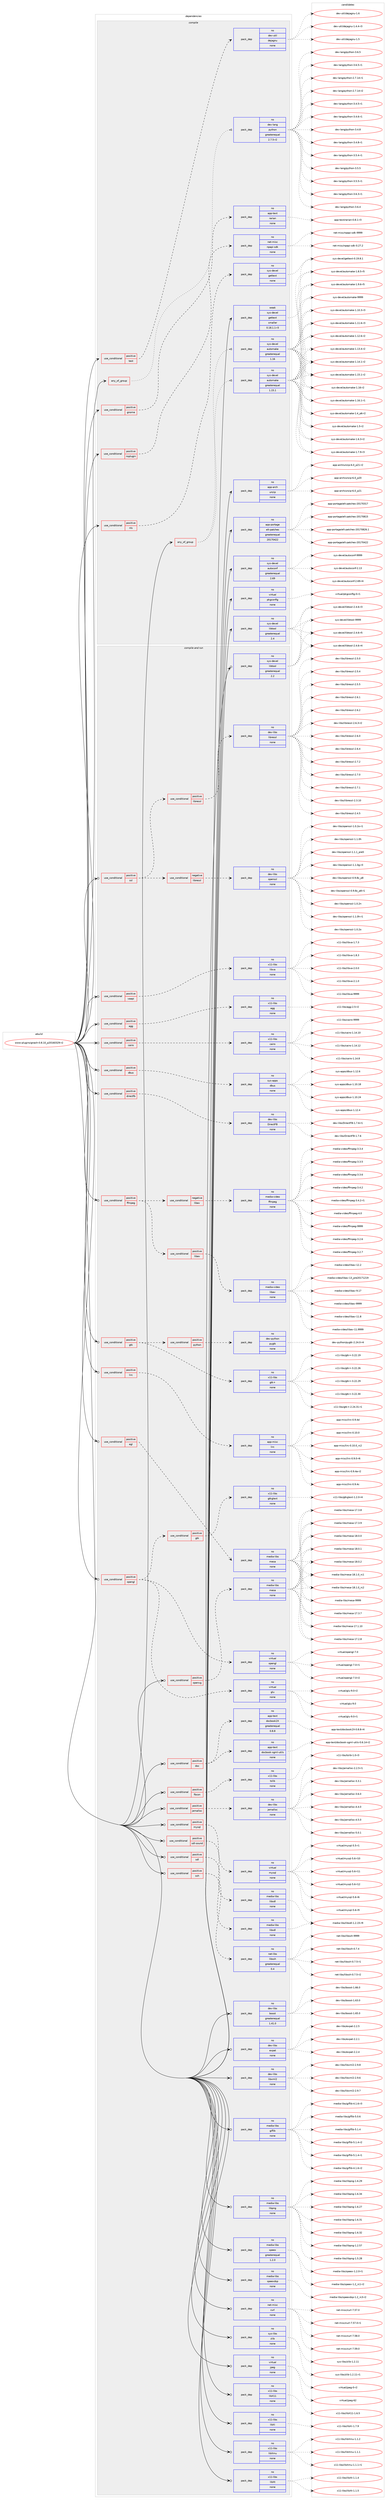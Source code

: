 digraph prolog {

# *************
# Graph options
# *************

newrank=true;
concentrate=true;
compound=true;
graph [rankdir=LR,fontname=Helvetica,fontsize=10,ranksep=1.5];#, ranksep=2.5, nodesep=0.2];
edge  [arrowhead=vee];
node  [fontname=Helvetica,fontsize=10];

# **********
# The ebuild
# **********

subgraph cluster_leftcol {
color=gray;
rank=same;
label=<<i>ebuild</i>>;
id [label="www-plugins/gnash-0.8.10_p20160329-r2", color=red, width=4, href="../www-plugins/gnash-0.8.10_p20160329-r2.svg"];
}

# ****************
# The dependencies
# ****************

subgraph cluster_midcol {
color=gray;
label=<<i>dependencies</i>>;
subgraph cluster_compile {
fillcolor="#eeeeee";
style=filled;
label=<<i>compile</i>>;
subgraph any102 {
dependency8786 [label=<<TABLE BORDER="0" CELLBORDER="1" CELLSPACING="0" CELLPADDING="4"><TR><TD CELLPADDING="10">any_of_group</TD></TR></TABLE>>, shape=none, color=red];subgraph pack7846 {
dependency8787 [label=<<TABLE BORDER="0" CELLBORDER="1" CELLSPACING="0" CELLPADDING="4" WIDTH="220"><TR><TD ROWSPAN="6" CELLPADDING="30">pack_dep</TD></TR><TR><TD WIDTH="110">no</TD></TR><TR><TD>dev-lang</TD></TR><TR><TD>python</TD></TR><TR><TD>greaterequal</TD></TR><TR><TD>2.7.5-r2</TD></TR></TABLE>>, shape=none, color=blue];
}
dependency8786:e -> dependency8787:w [weight=20,style="dotted",arrowhead="oinv"];
}
id:e -> dependency8786:w [weight=20,style="solid",arrowhead="vee"];
subgraph any103 {
dependency8788 [label=<<TABLE BORDER="0" CELLBORDER="1" CELLSPACING="0" CELLPADDING="4"><TR><TD CELLPADDING="10">any_of_group</TD></TR></TABLE>>, shape=none, color=red];subgraph pack7847 {
dependency8789 [label=<<TABLE BORDER="0" CELLBORDER="1" CELLSPACING="0" CELLPADDING="4" WIDTH="220"><TR><TD ROWSPAN="6" CELLPADDING="30">pack_dep</TD></TR><TR><TD WIDTH="110">no</TD></TR><TR><TD>sys-devel</TD></TR><TR><TD>automake</TD></TR><TR><TD>greaterequal</TD></TR><TR><TD>1.16</TD></TR></TABLE>>, shape=none, color=blue];
}
dependency8788:e -> dependency8789:w [weight=20,style="dotted",arrowhead="oinv"];
subgraph pack7848 {
dependency8790 [label=<<TABLE BORDER="0" CELLBORDER="1" CELLSPACING="0" CELLPADDING="4" WIDTH="220"><TR><TD ROWSPAN="6" CELLPADDING="30">pack_dep</TD></TR><TR><TD WIDTH="110">no</TD></TR><TR><TD>sys-devel</TD></TR><TR><TD>automake</TD></TR><TR><TD>greaterequal</TD></TR><TR><TD>1.15.1</TD></TR></TABLE>>, shape=none, color=blue];
}
dependency8788:e -> dependency8790:w [weight=20,style="dotted",arrowhead="oinv"];
}
id:e -> dependency8788:w [weight=20,style="solid",arrowhead="vee"];
subgraph cond834 {
dependency8791 [label=<<TABLE BORDER="0" CELLBORDER="1" CELLSPACING="0" CELLPADDING="4"><TR><TD ROWSPAN="3" CELLPADDING="10">use_conditional</TD></TR><TR><TD>positive</TD></TR><TR><TD>gnome</TD></TR></TABLE>>, shape=none, color=red];
subgraph pack7849 {
dependency8792 [label=<<TABLE BORDER="0" CELLBORDER="1" CELLSPACING="0" CELLPADDING="4" WIDTH="220"><TR><TD ROWSPAN="6" CELLPADDING="30">pack_dep</TD></TR><TR><TD WIDTH="110">no</TD></TR><TR><TD>app-text</TD></TR><TR><TD>rarian</TD></TR><TR><TD>none</TD></TR><TR><TD></TD></TR></TABLE>>, shape=none, color=blue];
}
dependency8791:e -> dependency8792:w [weight=20,style="dashed",arrowhead="vee"];
}
id:e -> dependency8791:w [weight=20,style="solid",arrowhead="vee"];
subgraph cond835 {
dependency8793 [label=<<TABLE BORDER="0" CELLBORDER="1" CELLSPACING="0" CELLPADDING="4"><TR><TD ROWSPAN="3" CELLPADDING="10">use_conditional</TD></TR><TR><TD>positive</TD></TR><TR><TD>nls</TD></TR></TABLE>>, shape=none, color=red];
subgraph pack7850 {
dependency8794 [label=<<TABLE BORDER="0" CELLBORDER="1" CELLSPACING="0" CELLPADDING="4" WIDTH="220"><TR><TD ROWSPAN="6" CELLPADDING="30">pack_dep</TD></TR><TR><TD WIDTH="110">no</TD></TR><TR><TD>sys-devel</TD></TR><TR><TD>gettext</TD></TR><TR><TD>none</TD></TR><TR><TD></TD></TR></TABLE>>, shape=none, color=blue];
}
dependency8793:e -> dependency8794:w [weight=20,style="dashed",arrowhead="vee"];
}
id:e -> dependency8793:w [weight=20,style="solid",arrowhead="vee"];
subgraph cond836 {
dependency8795 [label=<<TABLE BORDER="0" CELLBORDER="1" CELLSPACING="0" CELLPADDING="4"><TR><TD ROWSPAN="3" CELLPADDING="10">use_conditional</TD></TR><TR><TD>positive</TD></TR><TR><TD>nsplugin</TD></TR></TABLE>>, shape=none, color=red];
subgraph pack7851 {
dependency8796 [label=<<TABLE BORDER="0" CELLBORDER="1" CELLSPACING="0" CELLPADDING="4" WIDTH="220"><TR><TD ROWSPAN="6" CELLPADDING="30">pack_dep</TD></TR><TR><TD WIDTH="110">no</TD></TR><TR><TD>net-misc</TD></TR><TR><TD>npapi-sdk</TD></TR><TR><TD>none</TD></TR><TR><TD></TD></TR></TABLE>>, shape=none, color=blue];
}
dependency8795:e -> dependency8796:w [weight=20,style="dashed",arrowhead="vee"];
}
id:e -> dependency8795:w [weight=20,style="solid",arrowhead="vee"];
subgraph cond837 {
dependency8797 [label=<<TABLE BORDER="0" CELLBORDER="1" CELLSPACING="0" CELLPADDING="4"><TR><TD ROWSPAN="3" CELLPADDING="10">use_conditional</TD></TR><TR><TD>positive</TD></TR><TR><TD>test</TD></TR></TABLE>>, shape=none, color=red];
subgraph pack7852 {
dependency8798 [label=<<TABLE BORDER="0" CELLBORDER="1" CELLSPACING="0" CELLPADDING="4" WIDTH="220"><TR><TD ROWSPAN="6" CELLPADDING="30">pack_dep</TD></TR><TR><TD WIDTH="110">no</TD></TR><TR><TD>dev-util</TD></TR><TR><TD>dejagnu</TD></TR><TR><TD>none</TD></TR><TR><TD></TD></TR></TABLE>>, shape=none, color=blue];
}
dependency8797:e -> dependency8798:w [weight=20,style="dashed",arrowhead="vee"];
}
id:e -> dependency8797:w [weight=20,style="solid",arrowhead="vee"];
subgraph pack7853 {
dependency8799 [label=<<TABLE BORDER="0" CELLBORDER="1" CELLSPACING="0" CELLPADDING="4" WIDTH="220"><TR><TD ROWSPAN="6" CELLPADDING="30">pack_dep</TD></TR><TR><TD WIDTH="110">no</TD></TR><TR><TD>app-arch</TD></TR><TR><TD>unzip</TD></TR><TR><TD>none</TD></TR><TR><TD></TD></TR></TABLE>>, shape=none, color=blue];
}
id:e -> dependency8799:w [weight=20,style="solid",arrowhead="vee"];
subgraph pack7854 {
dependency8800 [label=<<TABLE BORDER="0" CELLBORDER="1" CELLSPACING="0" CELLPADDING="4" WIDTH="220"><TR><TD ROWSPAN="6" CELLPADDING="30">pack_dep</TD></TR><TR><TD WIDTH="110">no</TD></TR><TR><TD>app-portage</TD></TR><TR><TD>elt-patches</TD></TR><TR><TD>greaterequal</TD></TR><TR><TD>20170422</TD></TR></TABLE>>, shape=none, color=blue];
}
id:e -> dependency8800:w [weight=20,style="solid",arrowhead="vee"];
subgraph pack7855 {
dependency8801 [label=<<TABLE BORDER="0" CELLBORDER="1" CELLSPACING="0" CELLPADDING="4" WIDTH="220"><TR><TD ROWSPAN="6" CELLPADDING="30">pack_dep</TD></TR><TR><TD WIDTH="110">no</TD></TR><TR><TD>sys-devel</TD></TR><TR><TD>autoconf</TD></TR><TR><TD>greaterequal</TD></TR><TR><TD>2.69</TD></TR></TABLE>>, shape=none, color=blue];
}
id:e -> dependency8801:w [weight=20,style="solid",arrowhead="vee"];
subgraph pack7856 {
dependency8802 [label=<<TABLE BORDER="0" CELLBORDER="1" CELLSPACING="0" CELLPADDING="4" WIDTH="220"><TR><TD ROWSPAN="6" CELLPADDING="30">pack_dep</TD></TR><TR><TD WIDTH="110">no</TD></TR><TR><TD>sys-devel</TD></TR><TR><TD>libtool</TD></TR><TR><TD>greaterequal</TD></TR><TR><TD>2.4</TD></TR></TABLE>>, shape=none, color=blue];
}
id:e -> dependency8802:w [weight=20,style="solid",arrowhead="vee"];
subgraph pack7857 {
dependency8803 [label=<<TABLE BORDER="0" CELLBORDER="1" CELLSPACING="0" CELLPADDING="4" WIDTH="220"><TR><TD ROWSPAN="6" CELLPADDING="30">pack_dep</TD></TR><TR><TD WIDTH="110">no</TD></TR><TR><TD>virtual</TD></TR><TR><TD>pkgconfig</TD></TR><TR><TD>none</TD></TR><TR><TD></TD></TR></TABLE>>, shape=none, color=blue];
}
id:e -> dependency8803:w [weight=20,style="solid",arrowhead="vee"];
subgraph pack7858 {
dependency8804 [label=<<TABLE BORDER="0" CELLBORDER="1" CELLSPACING="0" CELLPADDING="4" WIDTH="220"><TR><TD ROWSPAN="6" CELLPADDING="30">pack_dep</TD></TR><TR><TD WIDTH="110">weak</TD></TR><TR><TD>sys-devel</TD></TR><TR><TD>gettext</TD></TR><TR><TD>smaller</TD></TR><TR><TD>0.18.1.1-r3</TD></TR></TABLE>>, shape=none, color=blue];
}
id:e -> dependency8804:w [weight=20,style="solid",arrowhead="vee"];
}
subgraph cluster_compileandrun {
fillcolor="#eeeeee";
style=filled;
label=<<i>compile and run</i>>;
subgraph cond838 {
dependency8805 [label=<<TABLE BORDER="0" CELLBORDER="1" CELLSPACING="0" CELLPADDING="4"><TR><TD ROWSPAN="3" CELLPADDING="10">use_conditional</TD></TR><TR><TD>positive</TD></TR><TR><TD>agg</TD></TR></TABLE>>, shape=none, color=red];
subgraph pack7859 {
dependency8806 [label=<<TABLE BORDER="0" CELLBORDER="1" CELLSPACING="0" CELLPADDING="4" WIDTH="220"><TR><TD ROWSPAN="6" CELLPADDING="30">pack_dep</TD></TR><TR><TD WIDTH="110">no</TD></TR><TR><TD>x11-libs</TD></TR><TR><TD>agg</TD></TR><TR><TD>none</TD></TR><TR><TD></TD></TR></TABLE>>, shape=none, color=blue];
}
dependency8805:e -> dependency8806:w [weight=20,style="dashed",arrowhead="vee"];
}
id:e -> dependency8805:w [weight=20,style="solid",arrowhead="odotvee"];
subgraph cond839 {
dependency8807 [label=<<TABLE BORDER="0" CELLBORDER="1" CELLSPACING="0" CELLPADDING="4"><TR><TD ROWSPAN="3" CELLPADDING="10">use_conditional</TD></TR><TR><TD>positive</TD></TR><TR><TD>cairo</TD></TR></TABLE>>, shape=none, color=red];
subgraph pack7860 {
dependency8808 [label=<<TABLE BORDER="0" CELLBORDER="1" CELLSPACING="0" CELLPADDING="4" WIDTH="220"><TR><TD ROWSPAN="6" CELLPADDING="30">pack_dep</TD></TR><TR><TD WIDTH="110">no</TD></TR><TR><TD>x11-libs</TD></TR><TR><TD>cairo</TD></TR><TR><TD>none</TD></TR><TR><TD></TD></TR></TABLE>>, shape=none, color=blue];
}
dependency8807:e -> dependency8808:w [weight=20,style="dashed",arrowhead="vee"];
}
id:e -> dependency8807:w [weight=20,style="solid",arrowhead="odotvee"];
subgraph cond840 {
dependency8809 [label=<<TABLE BORDER="0" CELLBORDER="1" CELLSPACING="0" CELLPADDING="4"><TR><TD ROWSPAN="3" CELLPADDING="10">use_conditional</TD></TR><TR><TD>positive</TD></TR><TR><TD>dbus</TD></TR></TABLE>>, shape=none, color=red];
subgraph pack7861 {
dependency8810 [label=<<TABLE BORDER="0" CELLBORDER="1" CELLSPACING="0" CELLPADDING="4" WIDTH="220"><TR><TD ROWSPAN="6" CELLPADDING="30">pack_dep</TD></TR><TR><TD WIDTH="110">no</TD></TR><TR><TD>sys-apps</TD></TR><TR><TD>dbus</TD></TR><TR><TD>none</TD></TR><TR><TD></TD></TR></TABLE>>, shape=none, color=blue];
}
dependency8809:e -> dependency8810:w [weight=20,style="dashed",arrowhead="vee"];
}
id:e -> dependency8809:w [weight=20,style="solid",arrowhead="odotvee"];
subgraph cond841 {
dependency8811 [label=<<TABLE BORDER="0" CELLBORDER="1" CELLSPACING="0" CELLPADDING="4"><TR><TD ROWSPAN="3" CELLPADDING="10">use_conditional</TD></TR><TR><TD>positive</TD></TR><TR><TD>directfb</TD></TR></TABLE>>, shape=none, color=red];
subgraph pack7862 {
dependency8812 [label=<<TABLE BORDER="0" CELLBORDER="1" CELLSPACING="0" CELLPADDING="4" WIDTH="220"><TR><TD ROWSPAN="6" CELLPADDING="30">pack_dep</TD></TR><TR><TD WIDTH="110">no</TD></TR><TR><TD>dev-libs</TD></TR><TR><TD>DirectFB</TD></TR><TR><TD>none</TD></TR><TR><TD></TD></TR></TABLE>>, shape=none, color=blue];
}
dependency8811:e -> dependency8812:w [weight=20,style="dashed",arrowhead="vee"];
}
id:e -> dependency8811:w [weight=20,style="solid",arrowhead="odotvee"];
subgraph cond842 {
dependency8813 [label=<<TABLE BORDER="0" CELLBORDER="1" CELLSPACING="0" CELLPADDING="4"><TR><TD ROWSPAN="3" CELLPADDING="10">use_conditional</TD></TR><TR><TD>positive</TD></TR><TR><TD>doc</TD></TR></TABLE>>, shape=none, color=red];
subgraph pack7863 {
dependency8814 [label=<<TABLE BORDER="0" CELLBORDER="1" CELLSPACING="0" CELLPADDING="4" WIDTH="220"><TR><TD ROWSPAN="6" CELLPADDING="30">pack_dep</TD></TR><TR><TD WIDTH="110">no</TD></TR><TR><TD>app-text</TD></TR><TR><TD>docbook2X</TD></TR><TR><TD>greaterequal</TD></TR><TR><TD>0.8.8</TD></TR></TABLE>>, shape=none, color=blue];
}
dependency8813:e -> dependency8814:w [weight=20,style="dashed",arrowhead="vee"];
subgraph pack7864 {
dependency8815 [label=<<TABLE BORDER="0" CELLBORDER="1" CELLSPACING="0" CELLPADDING="4" WIDTH="220"><TR><TD ROWSPAN="6" CELLPADDING="30">pack_dep</TD></TR><TR><TD WIDTH="110">no</TD></TR><TR><TD>app-text</TD></TR><TR><TD>docbook-sgml-utils</TD></TR><TR><TD>none</TD></TR><TR><TD></TD></TR></TABLE>>, shape=none, color=blue];
}
dependency8813:e -> dependency8815:w [weight=20,style="dashed",arrowhead="vee"];
}
id:e -> dependency8813:w [weight=20,style="solid",arrowhead="odotvee"];
subgraph cond843 {
dependency8816 [label=<<TABLE BORDER="0" CELLBORDER="1" CELLSPACING="0" CELLPADDING="4"><TR><TD ROWSPAN="3" CELLPADDING="10">use_conditional</TD></TR><TR><TD>positive</TD></TR><TR><TD>egl</TD></TR></TABLE>>, shape=none, color=red];
subgraph pack7865 {
dependency8817 [label=<<TABLE BORDER="0" CELLBORDER="1" CELLSPACING="0" CELLPADDING="4" WIDTH="220"><TR><TD ROWSPAN="6" CELLPADDING="30">pack_dep</TD></TR><TR><TD WIDTH="110">no</TD></TR><TR><TD>media-libs</TD></TR><TR><TD>mesa</TD></TR><TR><TD>none</TD></TR><TR><TD></TD></TR></TABLE>>, shape=none, color=blue];
}
dependency8816:e -> dependency8817:w [weight=20,style="dashed",arrowhead="vee"];
}
id:e -> dependency8816:w [weight=20,style="solid",arrowhead="odotvee"];
subgraph cond844 {
dependency8818 [label=<<TABLE BORDER="0" CELLBORDER="1" CELLSPACING="0" CELLPADDING="4"><TR><TD ROWSPAN="3" CELLPADDING="10">use_conditional</TD></TR><TR><TD>positive</TD></TR><TR><TD>fbcon</TD></TR></TABLE>>, shape=none, color=red];
subgraph pack7866 {
dependency8819 [label=<<TABLE BORDER="0" CELLBORDER="1" CELLSPACING="0" CELLPADDING="4" WIDTH="220"><TR><TD ROWSPAN="6" CELLPADDING="30">pack_dep</TD></TR><TR><TD WIDTH="110">no</TD></TR><TR><TD>x11-libs</TD></TR><TR><TD>tslib</TD></TR><TR><TD>none</TD></TR><TR><TD></TD></TR></TABLE>>, shape=none, color=blue];
}
dependency8818:e -> dependency8819:w [weight=20,style="dashed",arrowhead="vee"];
}
id:e -> dependency8818:w [weight=20,style="solid",arrowhead="odotvee"];
subgraph cond845 {
dependency8820 [label=<<TABLE BORDER="0" CELLBORDER="1" CELLSPACING="0" CELLPADDING="4"><TR><TD ROWSPAN="3" CELLPADDING="10">use_conditional</TD></TR><TR><TD>positive</TD></TR><TR><TD>ffmpeg</TD></TR></TABLE>>, shape=none, color=red];
subgraph cond846 {
dependency8821 [label=<<TABLE BORDER="0" CELLBORDER="1" CELLSPACING="0" CELLPADDING="4"><TR><TD ROWSPAN="3" CELLPADDING="10">use_conditional</TD></TR><TR><TD>positive</TD></TR><TR><TD>libav</TD></TR></TABLE>>, shape=none, color=red];
subgraph pack7867 {
dependency8822 [label=<<TABLE BORDER="0" CELLBORDER="1" CELLSPACING="0" CELLPADDING="4" WIDTH="220"><TR><TD ROWSPAN="6" CELLPADDING="30">pack_dep</TD></TR><TR><TD WIDTH="110">no</TD></TR><TR><TD>media-video</TD></TR><TR><TD>libav</TD></TR><TR><TD>none</TD></TR><TR><TD></TD></TR></TABLE>>, shape=none, color=blue];
}
dependency8821:e -> dependency8822:w [weight=20,style="dashed",arrowhead="vee"];
}
dependency8820:e -> dependency8821:w [weight=20,style="dashed",arrowhead="vee"];
subgraph cond847 {
dependency8823 [label=<<TABLE BORDER="0" CELLBORDER="1" CELLSPACING="0" CELLPADDING="4"><TR><TD ROWSPAN="3" CELLPADDING="10">use_conditional</TD></TR><TR><TD>negative</TD></TR><TR><TD>libav</TD></TR></TABLE>>, shape=none, color=red];
subgraph pack7868 {
dependency8824 [label=<<TABLE BORDER="0" CELLBORDER="1" CELLSPACING="0" CELLPADDING="4" WIDTH="220"><TR><TD ROWSPAN="6" CELLPADDING="30">pack_dep</TD></TR><TR><TD WIDTH="110">no</TD></TR><TR><TD>media-video</TD></TR><TR><TD>ffmpeg</TD></TR><TR><TD>none</TD></TR><TR><TD></TD></TR></TABLE>>, shape=none, color=blue];
}
dependency8823:e -> dependency8824:w [weight=20,style="dashed",arrowhead="vee"];
}
dependency8820:e -> dependency8823:w [weight=20,style="dashed",arrowhead="vee"];
}
id:e -> dependency8820:w [weight=20,style="solid",arrowhead="odotvee"];
subgraph cond848 {
dependency8825 [label=<<TABLE BORDER="0" CELLBORDER="1" CELLSPACING="0" CELLPADDING="4"><TR><TD ROWSPAN="3" CELLPADDING="10">use_conditional</TD></TR><TR><TD>positive</TD></TR><TR><TD>gtk</TD></TR></TABLE>>, shape=none, color=red];
subgraph pack7869 {
dependency8826 [label=<<TABLE BORDER="0" CELLBORDER="1" CELLSPACING="0" CELLPADDING="4" WIDTH="220"><TR><TD ROWSPAN="6" CELLPADDING="30">pack_dep</TD></TR><TR><TD WIDTH="110">no</TD></TR><TR><TD>x11-libs</TD></TR><TR><TD>gtk+</TD></TR><TR><TD>none</TD></TR><TR><TD></TD></TR></TABLE>>, shape=none, color=blue];
}
dependency8825:e -> dependency8826:w [weight=20,style="dashed",arrowhead="vee"];
subgraph cond849 {
dependency8827 [label=<<TABLE BORDER="0" CELLBORDER="1" CELLSPACING="0" CELLPADDING="4"><TR><TD ROWSPAN="3" CELLPADDING="10">use_conditional</TD></TR><TR><TD>positive</TD></TR><TR><TD>python</TD></TR></TABLE>>, shape=none, color=red];
subgraph pack7870 {
dependency8828 [label=<<TABLE BORDER="0" CELLBORDER="1" CELLSPACING="0" CELLPADDING="4" WIDTH="220"><TR><TD ROWSPAN="6" CELLPADDING="30">pack_dep</TD></TR><TR><TD WIDTH="110">no</TD></TR><TR><TD>dev-python</TD></TR><TR><TD>pygtk</TD></TR><TR><TD>none</TD></TR><TR><TD></TD></TR></TABLE>>, shape=none, color=blue];
}
dependency8827:e -> dependency8828:w [weight=20,style="dashed",arrowhead="vee"];
}
dependency8825:e -> dependency8827:w [weight=20,style="dashed",arrowhead="vee"];
}
id:e -> dependency8825:w [weight=20,style="solid",arrowhead="odotvee"];
subgraph cond850 {
dependency8829 [label=<<TABLE BORDER="0" CELLBORDER="1" CELLSPACING="0" CELLPADDING="4"><TR><TD ROWSPAN="3" CELLPADDING="10">use_conditional</TD></TR><TR><TD>positive</TD></TR><TR><TD>jemalloc</TD></TR></TABLE>>, shape=none, color=red];
subgraph pack7871 {
dependency8830 [label=<<TABLE BORDER="0" CELLBORDER="1" CELLSPACING="0" CELLPADDING="4" WIDTH="220"><TR><TD ROWSPAN="6" CELLPADDING="30">pack_dep</TD></TR><TR><TD WIDTH="110">no</TD></TR><TR><TD>dev-libs</TD></TR><TR><TD>jemalloc</TD></TR><TR><TD>none</TD></TR><TR><TD></TD></TR></TABLE>>, shape=none, color=blue];
}
dependency8829:e -> dependency8830:w [weight=20,style="dashed",arrowhead="vee"];
}
id:e -> dependency8829:w [weight=20,style="solid",arrowhead="odotvee"];
subgraph cond851 {
dependency8831 [label=<<TABLE BORDER="0" CELLBORDER="1" CELLSPACING="0" CELLPADDING="4"><TR><TD ROWSPAN="3" CELLPADDING="10">use_conditional</TD></TR><TR><TD>positive</TD></TR><TR><TD>lirc</TD></TR></TABLE>>, shape=none, color=red];
subgraph pack7872 {
dependency8832 [label=<<TABLE BORDER="0" CELLBORDER="1" CELLSPACING="0" CELLPADDING="4" WIDTH="220"><TR><TD ROWSPAN="6" CELLPADDING="30">pack_dep</TD></TR><TR><TD WIDTH="110">no</TD></TR><TR><TD>app-misc</TD></TR><TR><TD>lirc</TD></TR><TR><TD>none</TD></TR><TR><TD></TD></TR></TABLE>>, shape=none, color=blue];
}
dependency8831:e -> dependency8832:w [weight=20,style="dashed",arrowhead="vee"];
}
id:e -> dependency8831:w [weight=20,style="solid",arrowhead="odotvee"];
subgraph cond852 {
dependency8833 [label=<<TABLE BORDER="0" CELLBORDER="1" CELLSPACING="0" CELLPADDING="4"><TR><TD ROWSPAN="3" CELLPADDING="10">use_conditional</TD></TR><TR><TD>positive</TD></TR><TR><TD>mysql</TD></TR></TABLE>>, shape=none, color=red];
subgraph pack7873 {
dependency8834 [label=<<TABLE BORDER="0" CELLBORDER="1" CELLSPACING="0" CELLPADDING="4" WIDTH="220"><TR><TD ROWSPAN="6" CELLPADDING="30">pack_dep</TD></TR><TR><TD WIDTH="110">no</TD></TR><TR><TD>virtual</TD></TR><TR><TD>mysql</TD></TR><TR><TD>none</TD></TR><TR><TD></TD></TR></TABLE>>, shape=none, color=blue];
}
dependency8833:e -> dependency8834:w [weight=20,style="dashed",arrowhead="vee"];
}
id:e -> dependency8833:w [weight=20,style="solid",arrowhead="odotvee"];
subgraph cond853 {
dependency8835 [label=<<TABLE BORDER="0" CELLBORDER="1" CELLSPACING="0" CELLPADDING="4"><TR><TD ROWSPAN="3" CELLPADDING="10">use_conditional</TD></TR><TR><TD>positive</TD></TR><TR><TD>opengl</TD></TR></TABLE>>, shape=none, color=red];
subgraph pack7874 {
dependency8836 [label=<<TABLE BORDER="0" CELLBORDER="1" CELLSPACING="0" CELLPADDING="4" WIDTH="220"><TR><TD ROWSPAN="6" CELLPADDING="30">pack_dep</TD></TR><TR><TD WIDTH="110">no</TD></TR><TR><TD>virtual</TD></TR><TR><TD>glu</TD></TR><TR><TD>none</TD></TR><TR><TD></TD></TR></TABLE>>, shape=none, color=blue];
}
dependency8835:e -> dependency8836:w [weight=20,style="dashed",arrowhead="vee"];
subgraph pack7875 {
dependency8837 [label=<<TABLE BORDER="0" CELLBORDER="1" CELLSPACING="0" CELLPADDING="4" WIDTH="220"><TR><TD ROWSPAN="6" CELLPADDING="30">pack_dep</TD></TR><TR><TD WIDTH="110">no</TD></TR><TR><TD>virtual</TD></TR><TR><TD>opengl</TD></TR><TR><TD>none</TD></TR><TR><TD></TD></TR></TABLE>>, shape=none, color=blue];
}
dependency8835:e -> dependency8837:w [weight=20,style="dashed",arrowhead="vee"];
subgraph cond854 {
dependency8838 [label=<<TABLE BORDER="0" CELLBORDER="1" CELLSPACING="0" CELLPADDING="4"><TR><TD ROWSPAN="3" CELLPADDING="10">use_conditional</TD></TR><TR><TD>positive</TD></TR><TR><TD>gtk</TD></TR></TABLE>>, shape=none, color=red];
subgraph pack7876 {
dependency8839 [label=<<TABLE BORDER="0" CELLBORDER="1" CELLSPACING="0" CELLPADDING="4" WIDTH="220"><TR><TD ROWSPAN="6" CELLPADDING="30">pack_dep</TD></TR><TR><TD WIDTH="110">no</TD></TR><TR><TD>x11-libs</TD></TR><TR><TD>gtkglext</TD></TR><TR><TD>none</TD></TR><TR><TD></TD></TR></TABLE>>, shape=none, color=blue];
}
dependency8838:e -> dependency8839:w [weight=20,style="dashed",arrowhead="vee"];
}
dependency8835:e -> dependency8838:w [weight=20,style="dashed",arrowhead="vee"];
}
id:e -> dependency8835:w [weight=20,style="solid",arrowhead="odotvee"];
subgraph cond855 {
dependency8840 [label=<<TABLE BORDER="0" CELLBORDER="1" CELLSPACING="0" CELLPADDING="4"><TR><TD ROWSPAN="3" CELLPADDING="10">use_conditional</TD></TR><TR><TD>positive</TD></TR><TR><TD>openvg</TD></TR></TABLE>>, shape=none, color=red];
subgraph pack7877 {
dependency8841 [label=<<TABLE BORDER="0" CELLBORDER="1" CELLSPACING="0" CELLPADDING="4" WIDTH="220"><TR><TD ROWSPAN="6" CELLPADDING="30">pack_dep</TD></TR><TR><TD WIDTH="110">no</TD></TR><TR><TD>media-libs</TD></TR><TR><TD>mesa</TD></TR><TR><TD>none</TD></TR><TR><TD></TD></TR></TABLE>>, shape=none, color=blue];
}
dependency8840:e -> dependency8841:w [weight=20,style="dashed",arrowhead="vee"];
}
id:e -> dependency8840:w [weight=20,style="solid",arrowhead="odotvee"];
subgraph cond856 {
dependency8842 [label=<<TABLE BORDER="0" CELLBORDER="1" CELLSPACING="0" CELLPADDING="4"><TR><TD ROWSPAN="3" CELLPADDING="10">use_conditional</TD></TR><TR><TD>positive</TD></TR><TR><TD>sdl</TD></TR></TABLE>>, shape=none, color=red];
subgraph pack7878 {
dependency8843 [label=<<TABLE BORDER="0" CELLBORDER="1" CELLSPACING="0" CELLPADDING="4" WIDTH="220"><TR><TD ROWSPAN="6" CELLPADDING="30">pack_dep</TD></TR><TR><TD WIDTH="110">no</TD></TR><TR><TD>media-libs</TD></TR><TR><TD>libsdl</TD></TR><TR><TD>none</TD></TR><TR><TD></TD></TR></TABLE>>, shape=none, color=blue];
}
dependency8842:e -> dependency8843:w [weight=20,style="dashed",arrowhead="vee"];
}
id:e -> dependency8842:w [weight=20,style="solid",arrowhead="odotvee"];
subgraph cond857 {
dependency8844 [label=<<TABLE BORDER="0" CELLBORDER="1" CELLSPACING="0" CELLPADDING="4"><TR><TD ROWSPAN="3" CELLPADDING="10">use_conditional</TD></TR><TR><TD>positive</TD></TR><TR><TD>sdl-sound</TD></TR></TABLE>>, shape=none, color=red];
subgraph pack7879 {
dependency8845 [label=<<TABLE BORDER="0" CELLBORDER="1" CELLSPACING="0" CELLPADDING="4" WIDTH="220"><TR><TD ROWSPAN="6" CELLPADDING="30">pack_dep</TD></TR><TR><TD WIDTH="110">no</TD></TR><TR><TD>media-libs</TD></TR><TR><TD>libsdl</TD></TR><TR><TD>none</TD></TR><TR><TD></TD></TR></TABLE>>, shape=none, color=blue];
}
dependency8844:e -> dependency8845:w [weight=20,style="dashed",arrowhead="vee"];
}
id:e -> dependency8844:w [weight=20,style="solid",arrowhead="odotvee"];
subgraph cond858 {
dependency8846 [label=<<TABLE BORDER="0" CELLBORDER="1" CELLSPACING="0" CELLPADDING="4"><TR><TD ROWSPAN="3" CELLPADDING="10">use_conditional</TD></TR><TR><TD>positive</TD></TR><TR><TD>ssh</TD></TR></TABLE>>, shape=none, color=red];
subgraph pack7880 {
dependency8847 [label=<<TABLE BORDER="0" CELLBORDER="1" CELLSPACING="0" CELLPADDING="4" WIDTH="220"><TR><TD ROWSPAN="6" CELLPADDING="30">pack_dep</TD></TR><TR><TD WIDTH="110">no</TD></TR><TR><TD>net-libs</TD></TR><TR><TD>libssh</TD></TR><TR><TD>greaterequal</TD></TR><TR><TD>0.4</TD></TR></TABLE>>, shape=none, color=blue];
}
dependency8846:e -> dependency8847:w [weight=20,style="dashed",arrowhead="vee"];
}
id:e -> dependency8846:w [weight=20,style="solid",arrowhead="odotvee"];
subgraph cond859 {
dependency8848 [label=<<TABLE BORDER="0" CELLBORDER="1" CELLSPACING="0" CELLPADDING="4"><TR><TD ROWSPAN="3" CELLPADDING="10">use_conditional</TD></TR><TR><TD>positive</TD></TR><TR><TD>ssl</TD></TR></TABLE>>, shape=none, color=red];
subgraph cond860 {
dependency8849 [label=<<TABLE BORDER="0" CELLBORDER="1" CELLSPACING="0" CELLPADDING="4"><TR><TD ROWSPAN="3" CELLPADDING="10">use_conditional</TD></TR><TR><TD>positive</TD></TR><TR><TD>libressl</TD></TR></TABLE>>, shape=none, color=red];
subgraph pack7881 {
dependency8850 [label=<<TABLE BORDER="0" CELLBORDER="1" CELLSPACING="0" CELLPADDING="4" WIDTH="220"><TR><TD ROWSPAN="6" CELLPADDING="30">pack_dep</TD></TR><TR><TD WIDTH="110">no</TD></TR><TR><TD>dev-libs</TD></TR><TR><TD>libressl</TD></TR><TR><TD>none</TD></TR><TR><TD></TD></TR></TABLE>>, shape=none, color=blue];
}
dependency8849:e -> dependency8850:w [weight=20,style="dashed",arrowhead="vee"];
}
dependency8848:e -> dependency8849:w [weight=20,style="dashed",arrowhead="vee"];
subgraph cond861 {
dependency8851 [label=<<TABLE BORDER="0" CELLBORDER="1" CELLSPACING="0" CELLPADDING="4"><TR><TD ROWSPAN="3" CELLPADDING="10">use_conditional</TD></TR><TR><TD>negative</TD></TR><TR><TD>libressl</TD></TR></TABLE>>, shape=none, color=red];
subgraph pack7882 {
dependency8852 [label=<<TABLE BORDER="0" CELLBORDER="1" CELLSPACING="0" CELLPADDING="4" WIDTH="220"><TR><TD ROWSPAN="6" CELLPADDING="30">pack_dep</TD></TR><TR><TD WIDTH="110">no</TD></TR><TR><TD>dev-libs</TD></TR><TR><TD>openssl</TD></TR><TR><TD>none</TD></TR><TR><TD></TD></TR></TABLE>>, shape=none, color=blue];
}
dependency8851:e -> dependency8852:w [weight=20,style="dashed",arrowhead="vee"];
}
dependency8848:e -> dependency8851:w [weight=20,style="dashed",arrowhead="vee"];
}
id:e -> dependency8848:w [weight=20,style="solid",arrowhead="odotvee"];
subgraph cond862 {
dependency8853 [label=<<TABLE BORDER="0" CELLBORDER="1" CELLSPACING="0" CELLPADDING="4"><TR><TD ROWSPAN="3" CELLPADDING="10">use_conditional</TD></TR><TR><TD>positive</TD></TR><TR><TD>vaapi</TD></TR></TABLE>>, shape=none, color=red];
subgraph pack7883 {
dependency8854 [label=<<TABLE BORDER="0" CELLBORDER="1" CELLSPACING="0" CELLPADDING="4" WIDTH="220"><TR><TD ROWSPAN="6" CELLPADDING="30">pack_dep</TD></TR><TR><TD WIDTH="110">no</TD></TR><TR><TD>x11-libs</TD></TR><TR><TD>libva</TD></TR><TR><TD>none</TD></TR><TR><TD></TD></TR></TABLE>>, shape=none, color=blue];
}
dependency8853:e -> dependency8854:w [weight=20,style="dashed",arrowhead="vee"];
}
id:e -> dependency8853:w [weight=20,style="solid",arrowhead="odotvee"];
subgraph pack7884 {
dependency8855 [label=<<TABLE BORDER="0" CELLBORDER="1" CELLSPACING="0" CELLPADDING="4" WIDTH="220"><TR><TD ROWSPAN="6" CELLPADDING="30">pack_dep</TD></TR><TR><TD WIDTH="110">no</TD></TR><TR><TD>dev-libs</TD></TR><TR><TD>boost</TD></TR><TR><TD>greaterequal</TD></TR><TR><TD>1.41.0</TD></TR></TABLE>>, shape=none, color=blue];
}
id:e -> dependency8855:w [weight=20,style="solid",arrowhead="odotvee"];
subgraph pack7885 {
dependency8856 [label=<<TABLE BORDER="0" CELLBORDER="1" CELLSPACING="0" CELLPADDING="4" WIDTH="220"><TR><TD ROWSPAN="6" CELLPADDING="30">pack_dep</TD></TR><TR><TD WIDTH="110">no</TD></TR><TR><TD>dev-libs</TD></TR><TR><TD>expat</TD></TR><TR><TD>none</TD></TR><TR><TD></TD></TR></TABLE>>, shape=none, color=blue];
}
id:e -> dependency8856:w [weight=20,style="solid",arrowhead="odotvee"];
subgraph pack7886 {
dependency8857 [label=<<TABLE BORDER="0" CELLBORDER="1" CELLSPACING="0" CELLPADDING="4" WIDTH="220"><TR><TD ROWSPAN="6" CELLPADDING="30">pack_dep</TD></TR><TR><TD WIDTH="110">no</TD></TR><TR><TD>dev-libs</TD></TR><TR><TD>libxml2</TD></TR><TR><TD>none</TD></TR><TR><TD></TD></TR></TABLE>>, shape=none, color=blue];
}
id:e -> dependency8857:w [weight=20,style="solid",arrowhead="odotvee"];
subgraph pack7887 {
dependency8858 [label=<<TABLE BORDER="0" CELLBORDER="1" CELLSPACING="0" CELLPADDING="4" WIDTH="220"><TR><TD ROWSPAN="6" CELLPADDING="30">pack_dep</TD></TR><TR><TD WIDTH="110">no</TD></TR><TR><TD>media-libs</TD></TR><TR><TD>giflib</TD></TR><TR><TD>none</TD></TR><TR><TD></TD></TR></TABLE>>, shape=none, color=blue];
}
id:e -> dependency8858:w [weight=20,style="solid",arrowhead="odotvee"];
subgraph pack7888 {
dependency8859 [label=<<TABLE BORDER="0" CELLBORDER="1" CELLSPACING="0" CELLPADDING="4" WIDTH="220"><TR><TD ROWSPAN="6" CELLPADDING="30">pack_dep</TD></TR><TR><TD WIDTH="110">no</TD></TR><TR><TD>media-libs</TD></TR><TR><TD>libpng</TD></TR><TR><TD>none</TD></TR><TR><TD></TD></TR></TABLE>>, shape=none, color=blue];
}
id:e -> dependency8859:w [weight=20,style="solid",arrowhead="odotvee"];
subgraph pack7889 {
dependency8860 [label=<<TABLE BORDER="0" CELLBORDER="1" CELLSPACING="0" CELLPADDING="4" WIDTH="220"><TR><TD ROWSPAN="6" CELLPADDING="30">pack_dep</TD></TR><TR><TD WIDTH="110">no</TD></TR><TR><TD>media-libs</TD></TR><TR><TD>speex</TD></TR><TR><TD>greaterequal</TD></TR><TR><TD>1.2.0</TD></TR></TABLE>>, shape=none, color=blue];
}
id:e -> dependency8860:w [weight=20,style="solid",arrowhead="odotvee"];
subgraph pack7890 {
dependency8861 [label=<<TABLE BORDER="0" CELLBORDER="1" CELLSPACING="0" CELLPADDING="4" WIDTH="220"><TR><TD ROWSPAN="6" CELLPADDING="30">pack_dep</TD></TR><TR><TD WIDTH="110">no</TD></TR><TR><TD>media-libs</TD></TR><TR><TD>speexdsp</TD></TR><TR><TD>none</TD></TR><TR><TD></TD></TR></TABLE>>, shape=none, color=blue];
}
id:e -> dependency8861:w [weight=20,style="solid",arrowhead="odotvee"];
subgraph pack7891 {
dependency8862 [label=<<TABLE BORDER="0" CELLBORDER="1" CELLSPACING="0" CELLPADDING="4" WIDTH="220"><TR><TD ROWSPAN="6" CELLPADDING="30">pack_dep</TD></TR><TR><TD WIDTH="110">no</TD></TR><TR><TD>net-misc</TD></TR><TR><TD>curl</TD></TR><TR><TD>none</TD></TR><TR><TD></TD></TR></TABLE>>, shape=none, color=blue];
}
id:e -> dependency8862:w [weight=20,style="solid",arrowhead="odotvee"];
subgraph pack7892 {
dependency8863 [label=<<TABLE BORDER="0" CELLBORDER="1" CELLSPACING="0" CELLPADDING="4" WIDTH="220"><TR><TD ROWSPAN="6" CELLPADDING="30">pack_dep</TD></TR><TR><TD WIDTH="110">no</TD></TR><TR><TD>sys-devel</TD></TR><TR><TD>libtool</TD></TR><TR><TD>greaterequal</TD></TR><TR><TD>2.2</TD></TR></TABLE>>, shape=none, color=blue];
}
id:e -> dependency8863:w [weight=20,style="solid",arrowhead="odotvee"];
subgraph pack7893 {
dependency8864 [label=<<TABLE BORDER="0" CELLBORDER="1" CELLSPACING="0" CELLPADDING="4" WIDTH="220"><TR><TD ROWSPAN="6" CELLPADDING="30">pack_dep</TD></TR><TR><TD WIDTH="110">no</TD></TR><TR><TD>sys-libs</TD></TR><TR><TD>zlib</TD></TR><TR><TD>none</TD></TR><TR><TD></TD></TR></TABLE>>, shape=none, color=blue];
}
id:e -> dependency8864:w [weight=20,style="solid",arrowhead="odotvee"];
subgraph pack7894 {
dependency8865 [label=<<TABLE BORDER="0" CELLBORDER="1" CELLSPACING="0" CELLPADDING="4" WIDTH="220"><TR><TD ROWSPAN="6" CELLPADDING="30">pack_dep</TD></TR><TR><TD WIDTH="110">no</TD></TR><TR><TD>virtual</TD></TR><TR><TD>jpeg</TD></TR><TR><TD>none</TD></TR><TR><TD></TD></TR></TABLE>>, shape=none, color=blue];
}
id:e -> dependency8865:w [weight=20,style="solid",arrowhead="odotvee"];
subgraph pack7895 {
dependency8866 [label=<<TABLE BORDER="0" CELLBORDER="1" CELLSPACING="0" CELLPADDING="4" WIDTH="220"><TR><TD ROWSPAN="6" CELLPADDING="30">pack_dep</TD></TR><TR><TD WIDTH="110">no</TD></TR><TR><TD>x11-libs</TD></TR><TR><TD>libX11</TD></TR><TR><TD>none</TD></TR><TR><TD></TD></TR></TABLE>>, shape=none, color=blue];
}
id:e -> dependency8866:w [weight=20,style="solid",arrowhead="odotvee"];
subgraph pack7896 {
dependency8867 [label=<<TABLE BORDER="0" CELLBORDER="1" CELLSPACING="0" CELLPADDING="4" WIDTH="220"><TR><TD ROWSPAN="6" CELLPADDING="30">pack_dep</TD></TR><TR><TD WIDTH="110">no</TD></TR><TR><TD>x11-libs</TD></TR><TR><TD>libXi</TD></TR><TR><TD>none</TD></TR><TR><TD></TD></TR></TABLE>>, shape=none, color=blue];
}
id:e -> dependency8867:w [weight=20,style="solid",arrowhead="odotvee"];
subgraph pack7897 {
dependency8868 [label=<<TABLE BORDER="0" CELLBORDER="1" CELLSPACING="0" CELLPADDING="4" WIDTH="220"><TR><TD ROWSPAN="6" CELLPADDING="30">pack_dep</TD></TR><TR><TD WIDTH="110">no</TD></TR><TR><TD>x11-libs</TD></TR><TR><TD>libXmu</TD></TR><TR><TD>none</TD></TR><TR><TD></TD></TR></TABLE>>, shape=none, color=blue];
}
id:e -> dependency8868:w [weight=20,style="solid",arrowhead="odotvee"];
subgraph pack7898 {
dependency8869 [label=<<TABLE BORDER="0" CELLBORDER="1" CELLSPACING="0" CELLPADDING="4" WIDTH="220"><TR><TD ROWSPAN="6" CELLPADDING="30">pack_dep</TD></TR><TR><TD WIDTH="110">no</TD></TR><TR><TD>x11-libs</TD></TR><TR><TD>libXt</TD></TR><TR><TD>none</TD></TR><TR><TD></TD></TR></TABLE>>, shape=none, color=blue];
}
id:e -> dependency8869:w [weight=20,style="solid",arrowhead="odotvee"];
}
subgraph cluster_run {
fillcolor="#eeeeee";
style=filled;
label=<<i>run</i>>;
}
}

# **************
# The candidates
# **************

subgraph cluster_choices {
rank=same;
color=gray;
label=<<i>candidates</i>>;

subgraph choice7846 {
color=black;
nodesep=1;
choice100101118451089711010347112121116104111110455046554649524511449 [label="dev-lang/python-2.7.14-r1", color=red, width=4,href="../dev-lang/python-2.7.14-r1.svg"];
choice100101118451089711010347112121116104111110455046554649524511450 [label="dev-lang/python-2.7.14-r2", color=red, width=4,href="../dev-lang/python-2.7.14-r2.svg"];
choice1001011184510897110103471121211161041111104551465246534511449 [label="dev-lang/python-3.4.5-r1", color=red, width=4,href="../dev-lang/python-3.4.5-r1.svg"];
choice1001011184510897110103471121211161041111104551465246544511449 [label="dev-lang/python-3.4.6-r1", color=red, width=4,href="../dev-lang/python-3.4.6-r1.svg"];
choice100101118451089711010347112121116104111110455146524656 [label="dev-lang/python-3.4.8", color=red, width=4,href="../dev-lang/python-3.4.8.svg"];
choice1001011184510897110103471121211161041111104551465246564511449 [label="dev-lang/python-3.4.8-r1", color=red, width=4,href="../dev-lang/python-3.4.8-r1.svg"];
choice1001011184510897110103471121211161041111104551465346524511449 [label="dev-lang/python-3.5.4-r1", color=red, width=4,href="../dev-lang/python-3.5.4-r1.svg"];
choice100101118451089711010347112121116104111110455146534653 [label="dev-lang/python-3.5.5", color=red, width=4,href="../dev-lang/python-3.5.5.svg"];
choice1001011184510897110103471121211161041111104551465346534511449 [label="dev-lang/python-3.5.5-r1", color=red, width=4,href="../dev-lang/python-3.5.5-r1.svg"];
choice1001011184510897110103471121211161041111104551465446514511449 [label="dev-lang/python-3.6.3-r1", color=red, width=4,href="../dev-lang/python-3.6.3-r1.svg"];
choice100101118451089711010347112121116104111110455146544652 [label="dev-lang/python-3.6.4", color=red, width=4,href="../dev-lang/python-3.6.4.svg"];
choice100101118451089711010347112121116104111110455146544653 [label="dev-lang/python-3.6.5", color=red, width=4,href="../dev-lang/python-3.6.5.svg"];
choice1001011184510897110103471121211161041111104551465446534511449 [label="dev-lang/python-3.6.5-r1", color=red, width=4,href="../dev-lang/python-3.6.5-r1.svg"];
dependency8787:e -> choice100101118451089711010347112121116104111110455046554649524511449:w [style=dotted,weight="100"];
dependency8787:e -> choice100101118451089711010347112121116104111110455046554649524511450:w [style=dotted,weight="100"];
dependency8787:e -> choice1001011184510897110103471121211161041111104551465246534511449:w [style=dotted,weight="100"];
dependency8787:e -> choice1001011184510897110103471121211161041111104551465246544511449:w [style=dotted,weight="100"];
dependency8787:e -> choice100101118451089711010347112121116104111110455146524656:w [style=dotted,weight="100"];
dependency8787:e -> choice1001011184510897110103471121211161041111104551465246564511449:w [style=dotted,weight="100"];
dependency8787:e -> choice1001011184510897110103471121211161041111104551465346524511449:w [style=dotted,weight="100"];
dependency8787:e -> choice100101118451089711010347112121116104111110455146534653:w [style=dotted,weight="100"];
dependency8787:e -> choice1001011184510897110103471121211161041111104551465346534511449:w [style=dotted,weight="100"];
dependency8787:e -> choice1001011184510897110103471121211161041111104551465446514511449:w [style=dotted,weight="100"];
dependency8787:e -> choice100101118451089711010347112121116104111110455146544652:w [style=dotted,weight="100"];
dependency8787:e -> choice100101118451089711010347112121116104111110455146544653:w [style=dotted,weight="100"];
dependency8787:e -> choice1001011184510897110103471121211161041111104551465446534511449:w [style=dotted,weight="100"];
}
subgraph choice7847 {
color=black;
nodesep=1;
choice11512111545100101118101108479711711611110997107101454946494846514511451 [label="sys-devel/automake-1.10.3-r3", color=red, width=4,href="../sys-devel/automake-1.10.3-r3.svg"];
choice11512111545100101118101108479711711611110997107101454946494946544511451 [label="sys-devel/automake-1.11.6-r3", color=red, width=4,href="../sys-devel/automake-1.11.6-r3.svg"];
choice11512111545100101118101108479711711611110997107101454946495046544511450 [label="sys-devel/automake-1.12.6-r2", color=red, width=4,href="../sys-devel/automake-1.12.6-r2.svg"];
choice11512111545100101118101108479711711611110997107101454946495146524511450 [label="sys-devel/automake-1.13.4-r2", color=red, width=4,href="../sys-devel/automake-1.13.4-r2.svg"];
choice11512111545100101118101108479711711611110997107101454946495246494511450 [label="sys-devel/automake-1.14.1-r2", color=red, width=4,href="../sys-devel/automake-1.14.1-r2.svg"];
choice11512111545100101118101108479711711611110997107101454946495346494511450 [label="sys-devel/automake-1.15.1-r2", color=red, width=4,href="../sys-devel/automake-1.15.1-r2.svg"];
choice1151211154510010111810110847971171161111099710710145494649544511450 [label="sys-devel/automake-1.16-r2", color=red, width=4,href="../sys-devel/automake-1.16-r2.svg"];
choice11512111545100101118101108479711711611110997107101454946495446494511449 [label="sys-devel/automake-1.16.1-r1", color=red, width=4,href="../sys-devel/automake-1.16.1-r1.svg"];
choice115121115451001011181011084797117116111109971071014549465295112544511450 [label="sys-devel/automake-1.4_p6-r2", color=red, width=4,href="../sys-devel/automake-1.4_p6-r2.svg"];
choice11512111545100101118101108479711711611110997107101454946534511450 [label="sys-devel/automake-1.5-r2", color=red, width=4,href="../sys-devel/automake-1.5-r2.svg"];
choice115121115451001011181011084797117116111109971071014549465446514511450 [label="sys-devel/automake-1.6.3-r2", color=red, width=4,href="../sys-devel/automake-1.6.3-r2.svg"];
choice115121115451001011181011084797117116111109971071014549465546574511451 [label="sys-devel/automake-1.7.9-r3", color=red, width=4,href="../sys-devel/automake-1.7.9-r3.svg"];
choice115121115451001011181011084797117116111109971071014549465646534511453 [label="sys-devel/automake-1.8.5-r5", color=red, width=4,href="../sys-devel/automake-1.8.5-r5.svg"];
choice115121115451001011181011084797117116111109971071014549465746544511453 [label="sys-devel/automake-1.9.6-r5", color=red, width=4,href="../sys-devel/automake-1.9.6-r5.svg"];
choice115121115451001011181011084797117116111109971071014557575757 [label="sys-devel/automake-9999", color=red, width=4,href="../sys-devel/automake-9999.svg"];
dependency8789:e -> choice11512111545100101118101108479711711611110997107101454946494846514511451:w [style=dotted,weight="100"];
dependency8789:e -> choice11512111545100101118101108479711711611110997107101454946494946544511451:w [style=dotted,weight="100"];
dependency8789:e -> choice11512111545100101118101108479711711611110997107101454946495046544511450:w [style=dotted,weight="100"];
dependency8789:e -> choice11512111545100101118101108479711711611110997107101454946495146524511450:w [style=dotted,weight="100"];
dependency8789:e -> choice11512111545100101118101108479711711611110997107101454946495246494511450:w [style=dotted,weight="100"];
dependency8789:e -> choice11512111545100101118101108479711711611110997107101454946495346494511450:w [style=dotted,weight="100"];
dependency8789:e -> choice1151211154510010111810110847971171161111099710710145494649544511450:w [style=dotted,weight="100"];
dependency8789:e -> choice11512111545100101118101108479711711611110997107101454946495446494511449:w [style=dotted,weight="100"];
dependency8789:e -> choice115121115451001011181011084797117116111109971071014549465295112544511450:w [style=dotted,weight="100"];
dependency8789:e -> choice11512111545100101118101108479711711611110997107101454946534511450:w [style=dotted,weight="100"];
dependency8789:e -> choice115121115451001011181011084797117116111109971071014549465446514511450:w [style=dotted,weight="100"];
dependency8789:e -> choice115121115451001011181011084797117116111109971071014549465546574511451:w [style=dotted,weight="100"];
dependency8789:e -> choice115121115451001011181011084797117116111109971071014549465646534511453:w [style=dotted,weight="100"];
dependency8789:e -> choice115121115451001011181011084797117116111109971071014549465746544511453:w [style=dotted,weight="100"];
dependency8789:e -> choice115121115451001011181011084797117116111109971071014557575757:w [style=dotted,weight="100"];
}
subgraph choice7848 {
color=black;
nodesep=1;
choice11512111545100101118101108479711711611110997107101454946494846514511451 [label="sys-devel/automake-1.10.3-r3", color=red, width=4,href="../sys-devel/automake-1.10.3-r3.svg"];
choice11512111545100101118101108479711711611110997107101454946494946544511451 [label="sys-devel/automake-1.11.6-r3", color=red, width=4,href="../sys-devel/automake-1.11.6-r3.svg"];
choice11512111545100101118101108479711711611110997107101454946495046544511450 [label="sys-devel/automake-1.12.6-r2", color=red, width=4,href="../sys-devel/automake-1.12.6-r2.svg"];
choice11512111545100101118101108479711711611110997107101454946495146524511450 [label="sys-devel/automake-1.13.4-r2", color=red, width=4,href="../sys-devel/automake-1.13.4-r2.svg"];
choice11512111545100101118101108479711711611110997107101454946495246494511450 [label="sys-devel/automake-1.14.1-r2", color=red, width=4,href="../sys-devel/automake-1.14.1-r2.svg"];
choice11512111545100101118101108479711711611110997107101454946495346494511450 [label="sys-devel/automake-1.15.1-r2", color=red, width=4,href="../sys-devel/automake-1.15.1-r2.svg"];
choice1151211154510010111810110847971171161111099710710145494649544511450 [label="sys-devel/automake-1.16-r2", color=red, width=4,href="../sys-devel/automake-1.16-r2.svg"];
choice11512111545100101118101108479711711611110997107101454946495446494511449 [label="sys-devel/automake-1.16.1-r1", color=red, width=4,href="../sys-devel/automake-1.16.1-r1.svg"];
choice115121115451001011181011084797117116111109971071014549465295112544511450 [label="sys-devel/automake-1.4_p6-r2", color=red, width=4,href="../sys-devel/automake-1.4_p6-r2.svg"];
choice11512111545100101118101108479711711611110997107101454946534511450 [label="sys-devel/automake-1.5-r2", color=red, width=4,href="../sys-devel/automake-1.5-r2.svg"];
choice115121115451001011181011084797117116111109971071014549465446514511450 [label="sys-devel/automake-1.6.3-r2", color=red, width=4,href="../sys-devel/automake-1.6.3-r2.svg"];
choice115121115451001011181011084797117116111109971071014549465546574511451 [label="sys-devel/automake-1.7.9-r3", color=red, width=4,href="../sys-devel/automake-1.7.9-r3.svg"];
choice115121115451001011181011084797117116111109971071014549465646534511453 [label="sys-devel/automake-1.8.5-r5", color=red, width=4,href="../sys-devel/automake-1.8.5-r5.svg"];
choice115121115451001011181011084797117116111109971071014549465746544511453 [label="sys-devel/automake-1.9.6-r5", color=red, width=4,href="../sys-devel/automake-1.9.6-r5.svg"];
choice115121115451001011181011084797117116111109971071014557575757 [label="sys-devel/automake-9999", color=red, width=4,href="../sys-devel/automake-9999.svg"];
dependency8790:e -> choice11512111545100101118101108479711711611110997107101454946494846514511451:w [style=dotted,weight="100"];
dependency8790:e -> choice11512111545100101118101108479711711611110997107101454946494946544511451:w [style=dotted,weight="100"];
dependency8790:e -> choice11512111545100101118101108479711711611110997107101454946495046544511450:w [style=dotted,weight="100"];
dependency8790:e -> choice11512111545100101118101108479711711611110997107101454946495146524511450:w [style=dotted,weight="100"];
dependency8790:e -> choice11512111545100101118101108479711711611110997107101454946495246494511450:w [style=dotted,weight="100"];
dependency8790:e -> choice11512111545100101118101108479711711611110997107101454946495346494511450:w [style=dotted,weight="100"];
dependency8790:e -> choice1151211154510010111810110847971171161111099710710145494649544511450:w [style=dotted,weight="100"];
dependency8790:e -> choice11512111545100101118101108479711711611110997107101454946495446494511449:w [style=dotted,weight="100"];
dependency8790:e -> choice115121115451001011181011084797117116111109971071014549465295112544511450:w [style=dotted,weight="100"];
dependency8790:e -> choice11512111545100101118101108479711711611110997107101454946534511450:w [style=dotted,weight="100"];
dependency8790:e -> choice115121115451001011181011084797117116111109971071014549465446514511450:w [style=dotted,weight="100"];
dependency8790:e -> choice115121115451001011181011084797117116111109971071014549465546574511451:w [style=dotted,weight="100"];
dependency8790:e -> choice115121115451001011181011084797117116111109971071014549465646534511453:w [style=dotted,weight="100"];
dependency8790:e -> choice115121115451001011181011084797117116111109971071014549465746544511453:w [style=dotted,weight="100"];
dependency8790:e -> choice115121115451001011181011084797117116111109971071014557575757:w [style=dotted,weight="100"];
}
subgraph choice7849 {
color=black;
nodesep=1;
choice97112112451161011201164711497114105971104548465646494511451 [label="app-text/rarian-0.8.1-r3", color=red, width=4,href="../app-text/rarian-0.8.1-r3.svg"];
dependency8792:e -> choice97112112451161011201164711497114105971104548465646494511451:w [style=dotted,weight="100"];
}
subgraph choice7850 {
color=black;
nodesep=1;
choice1151211154510010111810110847103101116116101120116454846495746564649 [label="sys-devel/gettext-0.19.8.1", color=red, width=4,href="../sys-devel/gettext-0.19.8.1.svg"];
dependency8794:e -> choice1151211154510010111810110847103101116116101120116454846495746564649:w [style=dotted,weight="100"];
}
subgraph choice7851 {
color=black;
nodesep=1;
choice110101116451091051159947110112971121054511510010745484650554650 [label="net-misc/npapi-sdk-0.27.2", color=red, width=4,href="../net-misc/npapi-sdk-0.27.2.svg"];
choice11010111645109105115994711011297112105451151001074557575757 [label="net-misc/npapi-sdk-9999", color=red, width=4,href="../net-misc/npapi-sdk-9999.svg"];
dependency8796:e -> choice110101116451091051159947110112971121054511510010745484650554650:w [style=dotted,weight="100"];
dependency8796:e -> choice11010111645109105115994711011297112105451151001074557575757:w [style=dotted,weight="100"];
}
subgraph choice7852 {
color=black;
nodesep=1;
choice1001011184511711610510847100101106971031101174549465246524511451 [label="dev-util/dejagnu-1.4.4-r3", color=red, width=4,href="../dev-util/dejagnu-1.4.4-r3.svg"];
choice10010111845117116105108471001011069710311011745494653 [label="dev-util/dejagnu-1.5", color=red, width=4,href="../dev-util/dejagnu-1.5.svg"];
choice10010111845117116105108471001011069710311011745494654 [label="dev-util/dejagnu-1.6", color=red, width=4,href="../dev-util/dejagnu-1.6.svg"];
dependency8798:e -> choice1001011184511711610510847100101106971031101174549465246524511451:w [style=dotted,weight="100"];
dependency8798:e -> choice10010111845117116105108471001011069710311011745494653:w [style=dotted,weight="100"];
dependency8798:e -> choice10010111845117116105108471001011069710311011745494654:w [style=dotted,weight="100"];
}
subgraph choice7853 {
color=black;
nodesep=1;
choice971121124597114991044711711012210511245544648951125048 [label="app-arch/unzip-6.0_p20", color=red, width=4,href="../app-arch/unzip-6.0_p20.svg"];
choice971121124597114991044711711012210511245544648951125049 [label="app-arch/unzip-6.0_p21", color=red, width=4,href="../app-arch/unzip-6.0_p21.svg"];
choice9711211245971149910447117110122105112455446489511250494511450 [label="app-arch/unzip-6.0_p21-r2", color=red, width=4,href="../app-arch/unzip-6.0_p21-r2.svg"];
dependency8799:e -> choice971121124597114991044711711012210511245544648951125048:w [style=dotted,weight="100"];
dependency8799:e -> choice971121124597114991044711711012210511245544648951125049:w [style=dotted,weight="100"];
dependency8799:e -> choice9711211245971149910447117110122105112455446489511250494511450:w [style=dotted,weight="100"];
}
subgraph choice7854 {
color=black;
nodesep=1;
choice97112112451121111141169710310147101108116451129711699104101115455048495548514955 [label="app-portage/elt-patches-20170317", color=red, width=4,href="../app-portage/elt-patches-20170317.svg"];
choice97112112451121111141169710310147101108116451129711699104101115455048495548525050 [label="app-portage/elt-patches-20170422", color=red, width=4,href="../app-portage/elt-patches-20170422.svg"];
choice97112112451121111141169710310147101108116451129711699104101115455048495548564953 [label="app-portage/elt-patches-20170815", color=red, width=4,href="../app-portage/elt-patches-20170815.svg"];
choice971121124511211111411697103101471011081164511297116991041011154550484955485650544649 [label="app-portage/elt-patches-20170826.1", color=red, width=4,href="../app-portage/elt-patches-20170826.1.svg"];
dependency8800:e -> choice97112112451121111141169710310147101108116451129711699104101115455048495548514955:w [style=dotted,weight="100"];
dependency8800:e -> choice97112112451121111141169710310147101108116451129711699104101115455048495548525050:w [style=dotted,weight="100"];
dependency8800:e -> choice97112112451121111141169710310147101108116451129711699104101115455048495548564953:w [style=dotted,weight="100"];
dependency8800:e -> choice971121124511211111411697103101471011081164511297116991041011154550484955485650544649:w [style=dotted,weight="100"];
}
subgraph choice7855 {
color=black;
nodesep=1;
choice115121115451001011181011084797117116111991111101024550464951 [label="sys-devel/autoconf-2.13", color=red, width=4,href="../sys-devel/autoconf-2.13.svg"];
choice1151211154510010111810110847971171161119911111010245504654574511452 [label="sys-devel/autoconf-2.69-r4", color=red, width=4,href="../sys-devel/autoconf-2.69-r4.svg"];
choice115121115451001011181011084797117116111991111101024557575757 [label="sys-devel/autoconf-9999", color=red, width=4,href="../sys-devel/autoconf-9999.svg"];
dependency8801:e -> choice115121115451001011181011084797117116111991111101024550464951:w [style=dotted,weight="100"];
dependency8801:e -> choice1151211154510010111810110847971171161119911111010245504654574511452:w [style=dotted,weight="100"];
dependency8801:e -> choice115121115451001011181011084797117116111991111101024557575757:w [style=dotted,weight="100"];
}
subgraph choice7856 {
color=black;
nodesep=1;
choice1151211154510010111810110847108105981161111111084550465246544511451 [label="sys-devel/libtool-2.4.6-r3", color=red, width=4,href="../sys-devel/libtool-2.4.6-r3.svg"];
choice1151211154510010111810110847108105981161111111084550465246544511452 [label="sys-devel/libtool-2.4.6-r4", color=red, width=4,href="../sys-devel/libtool-2.4.6-r4.svg"];
choice1151211154510010111810110847108105981161111111084550465246544511453 [label="sys-devel/libtool-2.4.6-r5", color=red, width=4,href="../sys-devel/libtool-2.4.6-r5.svg"];
choice1151211154510010111810110847108105981161111111084557575757 [label="sys-devel/libtool-9999", color=red, width=4,href="../sys-devel/libtool-9999.svg"];
dependency8802:e -> choice1151211154510010111810110847108105981161111111084550465246544511451:w [style=dotted,weight="100"];
dependency8802:e -> choice1151211154510010111810110847108105981161111111084550465246544511452:w [style=dotted,weight="100"];
dependency8802:e -> choice1151211154510010111810110847108105981161111111084550465246544511453:w [style=dotted,weight="100"];
dependency8802:e -> choice1151211154510010111810110847108105981161111111084557575757:w [style=dotted,weight="100"];
}
subgraph choice7857 {
color=black;
nodesep=1;
choice11810511411611797108471121071039911111010210510345484511449 [label="virtual/pkgconfig-0-r1", color=red, width=4,href="../virtual/pkgconfig-0-r1.svg"];
dependency8803:e -> choice11810511411611797108471121071039911111010210510345484511449:w [style=dotted,weight="100"];
}
subgraph choice7858 {
color=black;
nodesep=1;
choice1151211154510010111810110847103101116116101120116454846495746564649 [label="sys-devel/gettext-0.19.8.1", color=red, width=4,href="../sys-devel/gettext-0.19.8.1.svg"];
dependency8804:e -> choice1151211154510010111810110847103101116116101120116454846495746564649:w [style=dotted,weight="100"];
}
subgraph choice7859 {
color=black;
nodesep=1;
choice120494945108105981154797103103455046534511450 [label="x11-libs/agg-2.5-r2", color=red, width=4,href="../x11-libs/agg-2.5-r2.svg"];
dependency8806:e -> choice120494945108105981154797103103455046534511450:w [style=dotted,weight="100"];
}
subgraph choice7860 {
color=black;
nodesep=1;
choice120494945108105981154799971051141114549464952464948 [label="x11-libs/cairo-1.14.10", color=red, width=4,href="../x11-libs/cairo-1.14.10.svg"];
choice120494945108105981154799971051141114549464952464950 [label="x11-libs/cairo-1.14.12", color=red, width=4,href="../x11-libs/cairo-1.14.12.svg"];
choice1204949451081059811547999710511411145494649524656 [label="x11-libs/cairo-1.14.8", color=red, width=4,href="../x11-libs/cairo-1.14.8.svg"];
choice120494945108105981154799971051141114557575757 [label="x11-libs/cairo-9999", color=red, width=4,href="../x11-libs/cairo-9999.svg"];
dependency8808:e -> choice120494945108105981154799971051141114549464952464948:w [style=dotted,weight="100"];
dependency8808:e -> choice120494945108105981154799971051141114549464952464950:w [style=dotted,weight="100"];
dependency8808:e -> choice1204949451081059811547999710511411145494649524656:w [style=dotted,weight="100"];
dependency8808:e -> choice120494945108105981154799971051141114557575757:w [style=dotted,weight="100"];
}
subgraph choice7861 {
color=black;
nodesep=1;
choice115121115459711211211547100981171154549464948464956 [label="sys-apps/dbus-1.10.18", color=red, width=4,href="../sys-apps/dbus-1.10.18.svg"];
choice115121115459711211211547100981171154549464948465052 [label="sys-apps/dbus-1.10.24", color=red, width=4,href="../sys-apps/dbus-1.10.24.svg"];
choice1151211154597112112115471009811711545494649504652 [label="sys-apps/dbus-1.12.4", color=red, width=4,href="../sys-apps/dbus-1.12.4.svg"];
choice1151211154597112112115471009811711545494649504654 [label="sys-apps/dbus-1.12.6", color=red, width=4,href="../sys-apps/dbus-1.12.6.svg"];
dependency8810:e -> choice115121115459711211211547100981171154549464948464956:w [style=dotted,weight="100"];
dependency8810:e -> choice115121115459711211211547100981171154549464948465052:w [style=dotted,weight="100"];
dependency8810:e -> choice1151211154597112112115471009811711545494649504652:w [style=dotted,weight="100"];
dependency8810:e -> choice1151211154597112112115471009811711545494649504654:w [style=dotted,weight="100"];
}
subgraph choice7862 {
color=black;
nodesep=1;
choice10010111845108105981154768105114101991167066454946554654 [label="dev-libs/DirectFB-1.7.6", color=red, width=4,href="../dev-libs/DirectFB-1.7.6.svg"];
choice100101118451081059811547681051141019911670664549465546544511449 [label="dev-libs/DirectFB-1.7.6-r1", color=red, width=4,href="../dev-libs/DirectFB-1.7.6-r1.svg"];
dependency8812:e -> choice10010111845108105981154768105114101991167066454946554654:w [style=dotted,weight="100"];
dependency8812:e -> choice100101118451081059811547681051141019911670664549465546544511449:w [style=dotted,weight="100"];
}
subgraph choice7863 {
color=black;
nodesep=1;
choice971121124511610112011647100111999811111110750884548465646564511452 [label="app-text/docbook2X-0.8.8-r4", color=red, width=4,href="../app-text/docbook2X-0.8.8-r4.svg"];
dependency8814:e -> choice971121124511610112011647100111999811111110750884548465646564511452:w [style=dotted,weight="100"];
}
subgraph choice7864 {
color=black;
nodesep=1;
choice97112112451161011201164710011199981111111074511510310910845117116105108115454846544649524511450 [label="app-text/docbook-sgml-utils-0.6.14-r2", color=red, width=4,href="../app-text/docbook-sgml-utils-0.6.14-r2.svg"];
dependency8815:e -> choice97112112451161011201164710011199981111111074511510310910845117116105108115454846544649524511450:w [style=dotted,weight="100"];
}
subgraph choice7865 {
color=black;
nodesep=1;
choice109101100105974510810598115471091011159745495546514655 [label="media-libs/mesa-17.3.7", color=red, width=4,href="../media-libs/mesa-17.3.7.svg"];
choice10910110010597451081059811547109101115974549554649464948 [label="media-libs/mesa-17.1.10", color=red, width=4,href="../media-libs/mesa-17.1.10.svg"];
choice109101100105974510810598115471091011159745495546504656 [label="media-libs/mesa-17.2.8", color=red, width=4,href="../media-libs/mesa-17.2.8.svg"];
choice109101100105974510810598115471091011159745495546514656 [label="media-libs/mesa-17.3.8", color=red, width=4,href="../media-libs/mesa-17.3.8.svg"];
choice109101100105974510810598115471091011159745495546514657 [label="media-libs/mesa-17.3.9", color=red, width=4,href="../media-libs/mesa-17.3.9.svg"];
choice109101100105974510810598115471091011159745495646484648 [label="media-libs/mesa-18.0.0", color=red, width=4,href="../media-libs/mesa-18.0.0.svg"];
choice109101100105974510810598115471091011159745495646484649 [label="media-libs/mesa-18.0.1", color=red, width=4,href="../media-libs/mesa-18.0.1.svg"];
choice109101100105974510810598115471091011159745495646484650 [label="media-libs/mesa-18.0.2", color=red, width=4,href="../media-libs/mesa-18.0.2.svg"];
choice109101100105974510810598115471091011159745495646494648951149949 [label="media-libs/mesa-18.1.0_rc1", color=red, width=4,href="../media-libs/mesa-18.1.0_rc1.svg"];
choice109101100105974510810598115471091011159745495646494648951149950 [label="media-libs/mesa-18.1.0_rc2", color=red, width=4,href="../media-libs/mesa-18.1.0_rc2.svg"];
choice10910110010597451081059811547109101115974557575757 [label="media-libs/mesa-9999", color=red, width=4,href="../media-libs/mesa-9999.svg"];
dependency8817:e -> choice109101100105974510810598115471091011159745495546514655:w [style=dotted,weight="100"];
dependency8817:e -> choice10910110010597451081059811547109101115974549554649464948:w [style=dotted,weight="100"];
dependency8817:e -> choice109101100105974510810598115471091011159745495546504656:w [style=dotted,weight="100"];
dependency8817:e -> choice109101100105974510810598115471091011159745495546514656:w [style=dotted,weight="100"];
dependency8817:e -> choice109101100105974510810598115471091011159745495546514657:w [style=dotted,weight="100"];
dependency8817:e -> choice109101100105974510810598115471091011159745495646484648:w [style=dotted,weight="100"];
dependency8817:e -> choice109101100105974510810598115471091011159745495646484649:w [style=dotted,weight="100"];
dependency8817:e -> choice109101100105974510810598115471091011159745495646484650:w [style=dotted,weight="100"];
dependency8817:e -> choice109101100105974510810598115471091011159745495646494648951149949:w [style=dotted,weight="100"];
dependency8817:e -> choice109101100105974510810598115471091011159745495646494648951149950:w [style=dotted,weight="100"];
dependency8817:e -> choice10910110010597451081059811547109101115974557575757:w [style=dotted,weight="100"];
}
subgraph choice7866 {
color=black;
nodesep=1;
choice120494945108105981154711611510810598454946484511451 [label="x11-libs/tslib-1.0-r3", color=red, width=4,href="../x11-libs/tslib-1.0-r3.svg"];
dependency8819:e -> choice120494945108105981154711611510810598454946484511451:w [style=dotted,weight="100"];
}
subgraph choice7867 {
color=black;
nodesep=1;
choice10910110010597451181051001011114710810598971184549494656 [label="media-video/libav-11.8", color=red, width=4,href="../media-video/libav-11.8.svg"];
choice10910110010597451181051001011114710810598971184549494657575757 [label="media-video/libav-11.9999", color=red, width=4,href="../media-video/libav-11.9999.svg"];
choice10910110010597451181051001011114710810598971184549504650 [label="media-video/libav-12.2", color=red, width=4,href="../media-video/libav-12.2.svg"];
choice1091011001059745118105100101111471081059897118454951951121141015048495549504957 [label="media-video/libav-13_pre20171219", color=red, width=4,href="../media-video/libav-13_pre20171219.svg"];
choice10910110010597451181051001011114710810598971184557464955 [label="media-video/libav-9.17", color=red, width=4,href="../media-video/libav-9.17.svg"];
choice10910110010597451181051001011114710810598971184557575757 [label="media-video/libav-9999", color=red, width=4,href="../media-video/libav-9999.svg"];
dependency8822:e -> choice10910110010597451181051001011114710810598971184549494656:w [style=dotted,weight="100"];
dependency8822:e -> choice10910110010597451181051001011114710810598971184549494657575757:w [style=dotted,weight="100"];
dependency8822:e -> choice10910110010597451181051001011114710810598971184549504650:w [style=dotted,weight="100"];
dependency8822:e -> choice1091011001059745118105100101111471081059897118454951951121141015048495549504957:w [style=dotted,weight="100"];
dependency8822:e -> choice10910110010597451181051001011114710810598971184557464955:w [style=dotted,weight="100"];
dependency8822:e -> choice10910110010597451181051001011114710810598971184557575757:w [style=dotted,weight="100"];
}
subgraph choice7868 {
color=black;
nodesep=1;
choice109101100105974511810510010111147102102109112101103455146504654 [label="media-video/ffmpeg-3.2.6", color=red, width=4,href="../media-video/ffmpeg-3.2.6.svg"];
choice109101100105974511810510010111147102102109112101103455146504655 [label="media-video/ffmpeg-3.2.7", color=red, width=4,href="../media-video/ffmpeg-3.2.7.svg"];
choice109101100105974511810510010111147102102109112101103455146514652 [label="media-video/ffmpeg-3.3.4", color=red, width=4,href="../media-video/ffmpeg-3.3.4.svg"];
choice109101100105974511810510010111147102102109112101103455146514653 [label="media-video/ffmpeg-3.3.5", color=red, width=4,href="../media-video/ffmpeg-3.3.5.svg"];
choice109101100105974511810510010111147102102109112101103455146514654 [label="media-video/ffmpeg-3.3.6", color=red, width=4,href="../media-video/ffmpeg-3.3.6.svg"];
choice109101100105974511810510010111147102102109112101103455146524650 [label="media-video/ffmpeg-3.4.2", color=red, width=4,href="../media-video/ffmpeg-3.4.2.svg"];
choice1091011001059745118105100101111471021021091121011034551465246504511449 [label="media-video/ffmpeg-3.4.2-r1", color=red, width=4,href="../media-video/ffmpeg-3.4.2-r1.svg"];
choice10910110010597451181051001011114710210210911210110345524648 [label="media-video/ffmpeg-4.0", color=red, width=4,href="../media-video/ffmpeg-4.0.svg"];
choice1091011001059745118105100101111471021021091121011034557575757 [label="media-video/ffmpeg-9999", color=red, width=4,href="../media-video/ffmpeg-9999.svg"];
dependency8824:e -> choice109101100105974511810510010111147102102109112101103455146504654:w [style=dotted,weight="100"];
dependency8824:e -> choice109101100105974511810510010111147102102109112101103455146504655:w [style=dotted,weight="100"];
dependency8824:e -> choice109101100105974511810510010111147102102109112101103455146514652:w [style=dotted,weight="100"];
dependency8824:e -> choice109101100105974511810510010111147102102109112101103455146514653:w [style=dotted,weight="100"];
dependency8824:e -> choice109101100105974511810510010111147102102109112101103455146514654:w [style=dotted,weight="100"];
dependency8824:e -> choice109101100105974511810510010111147102102109112101103455146524650:w [style=dotted,weight="100"];
dependency8824:e -> choice1091011001059745118105100101111471021021091121011034551465246504511449:w [style=dotted,weight="100"];
dependency8824:e -> choice10910110010597451181051001011114710210210911210110345524648:w [style=dotted,weight="100"];
dependency8824:e -> choice1091011001059745118105100101111471021021091121011034557575757:w [style=dotted,weight="100"];
}
subgraph choice7869 {
color=black;
nodesep=1;
choice12049494510810598115471031161074345504650524651494511449 [label="x11-libs/gtk+-2.24.31-r1", color=red, width=4,href="../x11-libs/gtk+-2.24.31-r1.svg"];
choice1204949451081059811547103116107434551465050464957 [label="x11-libs/gtk+-3.22.19", color=red, width=4,href="../x11-libs/gtk+-3.22.19.svg"];
choice1204949451081059811547103116107434551465050465054 [label="x11-libs/gtk+-3.22.26", color=red, width=4,href="../x11-libs/gtk+-3.22.26.svg"];
choice1204949451081059811547103116107434551465050465057 [label="x11-libs/gtk+-3.22.29", color=red, width=4,href="../x11-libs/gtk+-3.22.29.svg"];
choice1204949451081059811547103116107434551465050465148 [label="x11-libs/gtk+-3.22.30", color=red, width=4,href="../x11-libs/gtk+-3.22.30.svg"];
dependency8826:e -> choice12049494510810598115471031161074345504650524651494511449:w [style=dotted,weight="100"];
dependency8826:e -> choice1204949451081059811547103116107434551465050464957:w [style=dotted,weight="100"];
dependency8826:e -> choice1204949451081059811547103116107434551465050465054:w [style=dotted,weight="100"];
dependency8826:e -> choice1204949451081059811547103116107434551465050465057:w [style=dotted,weight="100"];
dependency8826:e -> choice1204949451081059811547103116107434551465050465148:w [style=dotted,weight="100"];
}
subgraph choice7870 {
color=black;
nodesep=1;
choice1001011184511212111610411111047112121103116107455046505246484511452 [label="dev-python/pygtk-2.24.0-r4", color=red, width=4,href="../dev-python/pygtk-2.24.0-r4.svg"];
dependency8828:e -> choice1001011184511212111610411111047112121103116107455046505246484511452:w [style=dotted,weight="100"];
}
subgraph choice7871 {
color=black;
nodesep=1;
choice10010111845108105981154710610110997108108111994550465046534511449 [label="dev-libs/jemalloc-2.2.5-r1", color=red, width=4,href="../dev-libs/jemalloc-2.2.5-r1.svg"];
choice1001011184510810598115471061011099710810811199455146514649 [label="dev-libs/jemalloc-3.3.1", color=red, width=4,href="../dev-libs/jemalloc-3.3.1.svg"];
choice1001011184510810598115471061011099710810811199455146544648 [label="dev-libs/jemalloc-3.6.0", color=red, width=4,href="../dev-libs/jemalloc-3.6.0.svg"];
choice1001011184510810598115471061011099710810811199455246524648 [label="dev-libs/jemalloc-4.4.0", color=red, width=4,href="../dev-libs/jemalloc-4.4.0.svg"];
choice1001011184510810598115471061011099710810811199455246534648 [label="dev-libs/jemalloc-4.5.0", color=red, width=4,href="../dev-libs/jemalloc-4.5.0.svg"];
choice1001011184510810598115471061011099710810811199455346484649 [label="dev-libs/jemalloc-5.0.1", color=red, width=4,href="../dev-libs/jemalloc-5.0.1.svg"];
dependency8830:e -> choice10010111845108105981154710610110997108108111994550465046534511449:w [style=dotted,weight="100"];
dependency8830:e -> choice1001011184510810598115471061011099710810811199455146514649:w [style=dotted,weight="100"];
dependency8830:e -> choice1001011184510810598115471061011099710810811199455146544648:w [style=dotted,weight="100"];
dependency8830:e -> choice1001011184510810598115471061011099710810811199455246524648:w [style=dotted,weight="100"];
dependency8830:e -> choice1001011184510810598115471061011099710810811199455246534648:w [style=dotted,weight="100"];
dependency8830:e -> choice1001011184510810598115471061011099710810811199455346484649:w [style=dotted,weight="100"];
}
subgraph choice7872 {
color=black;
nodesep=1;
choice971121124510910511599471081051149945484649484648 [label="app-misc/lirc-0.10.0", color=red, width=4,href="../app-misc/lirc-0.10.0.svg"];
choice971121124510910511599471081051149945484649484648951149950 [label="app-misc/lirc-0.10.0_rc2", color=red, width=4,href="../app-misc/lirc-0.10.0_rc2.svg"];
choice97112112451091051159947108105114994548465746484511454 [label="app-misc/lirc-0.9.0-r6", color=red, width=4,href="../app-misc/lirc-0.9.0-r6.svg"];
choice9711211245109105115994710810511499454846574652974511450 [label="app-misc/lirc-0.9.4a-r2", color=red, width=4,href="../app-misc/lirc-0.9.4a-r2.svg"];
choice971121124510910511599471081051149945484657465299 [label="app-misc/lirc-0.9.4c", color=red, width=4,href="../app-misc/lirc-0.9.4c.svg"];
choice9711211245109105115994710810511499454846574652100 [label="app-misc/lirc-0.9.4d", color=red, width=4,href="../app-misc/lirc-0.9.4d.svg"];
dependency8832:e -> choice971121124510910511599471081051149945484649484648:w [style=dotted,weight="100"];
dependency8832:e -> choice971121124510910511599471081051149945484649484648951149950:w [style=dotted,weight="100"];
dependency8832:e -> choice97112112451091051159947108105114994548465746484511454:w [style=dotted,weight="100"];
dependency8832:e -> choice9711211245109105115994710810511499454846574652974511450:w [style=dotted,weight="100"];
dependency8832:e -> choice971121124510910511599471081051149945484657465299:w [style=dotted,weight="100"];
dependency8832:e -> choice9711211245109105115994710810511499454846574652100:w [style=dotted,weight="100"];
}
subgraph choice7873 {
color=black;
nodesep=1;
choice1181051141161179710847109121115113108455346534511449 [label="virtual/mysql-5.5-r1", color=red, width=4,href="../virtual/mysql-5.5-r1.svg"];
choice118105114116117971084710912111511310845534654451144948 [label="virtual/mysql-5.6-r10", color=red, width=4,href="../virtual/mysql-5.6-r10.svg"];
choice118105114116117971084710912111511310845534654451144949 [label="virtual/mysql-5.6-r11", color=red, width=4,href="../virtual/mysql-5.6-r11.svg"];
choice118105114116117971084710912111511310845534654451144950 [label="virtual/mysql-5.6-r12", color=red, width=4,href="../virtual/mysql-5.6-r12.svg"];
choice1181051141161179710847109121115113108455346544511454 [label="virtual/mysql-5.6-r6", color=red, width=4,href="../virtual/mysql-5.6-r6.svg"];
choice1181051141161179710847109121115113108455346544511457 [label="virtual/mysql-5.6-r9", color=red, width=4,href="../virtual/mysql-5.6-r9.svg"];
dependency8834:e -> choice1181051141161179710847109121115113108455346534511449:w [style=dotted,weight="100"];
dependency8834:e -> choice118105114116117971084710912111511310845534654451144948:w [style=dotted,weight="100"];
dependency8834:e -> choice118105114116117971084710912111511310845534654451144949:w [style=dotted,weight="100"];
dependency8834:e -> choice118105114116117971084710912111511310845534654451144950:w [style=dotted,weight="100"];
dependency8834:e -> choice1181051141161179710847109121115113108455346544511454:w [style=dotted,weight="100"];
dependency8834:e -> choice1181051141161179710847109121115113108455346544511457:w [style=dotted,weight="100"];
}
subgraph choice7874 {
color=black;
nodesep=1;
choice118105114116117971084710310811745574648 [label="virtual/glu-9.0", color=red, width=4,href="../virtual/glu-9.0.svg"];
choice1181051141161179710847103108117455746484511449 [label="virtual/glu-9.0-r1", color=red, width=4,href="../virtual/glu-9.0-r1.svg"];
choice1181051141161179710847103108117455746484511450 [label="virtual/glu-9.0-r2", color=red, width=4,href="../virtual/glu-9.0-r2.svg"];
dependency8836:e -> choice118105114116117971084710310811745574648:w [style=dotted,weight="100"];
dependency8836:e -> choice1181051141161179710847103108117455746484511449:w [style=dotted,weight="100"];
dependency8836:e -> choice1181051141161179710847103108117455746484511450:w [style=dotted,weight="100"];
}
subgraph choice7875 {
color=black;
nodesep=1;
choice118105114116117971084711111210111010310845554648 [label="virtual/opengl-7.0", color=red, width=4,href="../virtual/opengl-7.0.svg"];
choice1181051141161179710847111112101110103108455546484511449 [label="virtual/opengl-7.0-r1", color=red, width=4,href="../virtual/opengl-7.0-r1.svg"];
choice1181051141161179710847111112101110103108455546484511450 [label="virtual/opengl-7.0-r2", color=red, width=4,href="../virtual/opengl-7.0-r2.svg"];
dependency8837:e -> choice118105114116117971084711111210111010310845554648:w [style=dotted,weight="100"];
dependency8837:e -> choice1181051141161179710847111112101110103108455546484511449:w [style=dotted,weight="100"];
dependency8837:e -> choice1181051141161179710847111112101110103108455546484511450:w [style=dotted,weight="100"];
}
subgraph choice7876 {
color=black;
nodesep=1;
choice12049494510810598115471031161071031081011201164549465046484511452 [label="x11-libs/gtkglext-1.2.0-r4", color=red, width=4,href="../x11-libs/gtkglext-1.2.0-r4.svg"];
dependency8839:e -> choice12049494510810598115471031161071031081011201164549465046484511452:w [style=dotted,weight="100"];
}
subgraph choice7877 {
color=black;
nodesep=1;
choice109101100105974510810598115471091011159745495546514655 [label="media-libs/mesa-17.3.7", color=red, width=4,href="../media-libs/mesa-17.3.7.svg"];
choice10910110010597451081059811547109101115974549554649464948 [label="media-libs/mesa-17.1.10", color=red, width=4,href="../media-libs/mesa-17.1.10.svg"];
choice109101100105974510810598115471091011159745495546504656 [label="media-libs/mesa-17.2.8", color=red, width=4,href="../media-libs/mesa-17.2.8.svg"];
choice109101100105974510810598115471091011159745495546514656 [label="media-libs/mesa-17.3.8", color=red, width=4,href="../media-libs/mesa-17.3.8.svg"];
choice109101100105974510810598115471091011159745495546514657 [label="media-libs/mesa-17.3.9", color=red, width=4,href="../media-libs/mesa-17.3.9.svg"];
choice109101100105974510810598115471091011159745495646484648 [label="media-libs/mesa-18.0.0", color=red, width=4,href="../media-libs/mesa-18.0.0.svg"];
choice109101100105974510810598115471091011159745495646484649 [label="media-libs/mesa-18.0.1", color=red, width=4,href="../media-libs/mesa-18.0.1.svg"];
choice109101100105974510810598115471091011159745495646484650 [label="media-libs/mesa-18.0.2", color=red, width=4,href="../media-libs/mesa-18.0.2.svg"];
choice109101100105974510810598115471091011159745495646494648951149949 [label="media-libs/mesa-18.1.0_rc1", color=red, width=4,href="../media-libs/mesa-18.1.0_rc1.svg"];
choice109101100105974510810598115471091011159745495646494648951149950 [label="media-libs/mesa-18.1.0_rc2", color=red, width=4,href="../media-libs/mesa-18.1.0_rc2.svg"];
choice10910110010597451081059811547109101115974557575757 [label="media-libs/mesa-9999", color=red, width=4,href="../media-libs/mesa-9999.svg"];
dependency8841:e -> choice109101100105974510810598115471091011159745495546514655:w [style=dotted,weight="100"];
dependency8841:e -> choice10910110010597451081059811547109101115974549554649464948:w [style=dotted,weight="100"];
dependency8841:e -> choice109101100105974510810598115471091011159745495546504656:w [style=dotted,weight="100"];
dependency8841:e -> choice109101100105974510810598115471091011159745495546514656:w [style=dotted,weight="100"];
dependency8841:e -> choice109101100105974510810598115471091011159745495546514657:w [style=dotted,weight="100"];
dependency8841:e -> choice109101100105974510810598115471091011159745495646484648:w [style=dotted,weight="100"];
dependency8841:e -> choice109101100105974510810598115471091011159745495646484649:w [style=dotted,weight="100"];
dependency8841:e -> choice109101100105974510810598115471091011159745495646484650:w [style=dotted,weight="100"];
dependency8841:e -> choice109101100105974510810598115471091011159745495646494648951149949:w [style=dotted,weight="100"];
dependency8841:e -> choice109101100105974510810598115471091011159745495646494648951149950:w [style=dotted,weight="100"];
dependency8841:e -> choice10910110010597451081059811547109101115974557575757:w [style=dotted,weight="100"];
}
subgraph choice7878 {
color=black;
nodesep=1;
choice1091011001059745108105981154710810598115100108454946504649534511457 [label="media-libs/libsdl-1.2.15-r9", color=red, width=4,href="../media-libs/libsdl-1.2.15-r9.svg"];
dependency8843:e -> choice1091011001059745108105981154710810598115100108454946504649534511457:w [style=dotted,weight="100"];
}
subgraph choice7879 {
color=black;
nodesep=1;
choice1091011001059745108105981154710810598115100108454946504649534511457 [label="media-libs/libsdl-1.2.15-r9", color=red, width=4,href="../media-libs/libsdl-1.2.15-r9.svg"];
dependency8845:e -> choice1091011001059745108105981154710810598115100108454946504649534511457:w [style=dotted,weight="100"];
}
subgraph choice7880 {
color=black;
nodesep=1;
choice11010111645108105981154710810598115115104454846554652 [label="net-libs/libssh-0.7.4", color=red, width=4,href="../net-libs/libssh-0.7.4.svg"];
choice110101116451081059811547108105981151151044548465546534511449 [label="net-libs/libssh-0.7.5-r1", color=red, width=4,href="../net-libs/libssh-0.7.5-r1.svg"];
choice110101116451081059811547108105981151151044548465546534511450 [label="net-libs/libssh-0.7.5-r2", color=red, width=4,href="../net-libs/libssh-0.7.5-r2.svg"];
choice110101116451081059811547108105981151151044557575757 [label="net-libs/libssh-9999", color=red, width=4,href="../net-libs/libssh-9999.svg"];
dependency8847:e -> choice11010111645108105981154710810598115115104454846554652:w [style=dotted,weight="100"];
dependency8847:e -> choice110101116451081059811547108105981151151044548465546534511449:w [style=dotted,weight="100"];
dependency8847:e -> choice110101116451081059811547108105981151151044548465546534511450:w [style=dotted,weight="100"];
dependency8847:e -> choice110101116451081059811547108105981151151044557575757:w [style=dotted,weight="100"];
}
subgraph choice7881 {
color=black;
nodesep=1;
choice10010111845108105981154710810598114101115115108455046554648 [label="dev-libs/libressl-2.7.0", color=red, width=4,href="../dev-libs/libressl-2.7.0.svg"];
choice10010111845108105981154710810598114101115115108455046554649 [label="dev-libs/libressl-2.7.1", color=red, width=4,href="../dev-libs/libressl-2.7.1.svg"];
choice1001011184510810598115471081059811410111511510845504651464948 [label="dev-libs/libressl-2.3.10", color=red, width=4,href="../dev-libs/libressl-2.3.10.svg"];
choice10010111845108105981154710810598114101115115108455046524653 [label="dev-libs/libressl-2.4.5", color=red, width=4,href="../dev-libs/libressl-2.4.5.svg"];
choice10010111845108105981154710810598114101115115108455046534648 [label="dev-libs/libressl-2.5.0", color=red, width=4,href="../dev-libs/libressl-2.5.0.svg"];
choice10010111845108105981154710810598114101115115108455046534652 [label="dev-libs/libressl-2.5.4", color=red, width=4,href="../dev-libs/libressl-2.5.4.svg"];
choice10010111845108105981154710810598114101115115108455046534653 [label="dev-libs/libressl-2.5.5", color=red, width=4,href="../dev-libs/libressl-2.5.5.svg"];
choice10010111845108105981154710810598114101115115108455046544649 [label="dev-libs/libressl-2.6.1", color=red, width=4,href="../dev-libs/libressl-2.6.1.svg"];
choice10010111845108105981154710810598114101115115108455046544650 [label="dev-libs/libressl-2.6.2", color=red, width=4,href="../dev-libs/libressl-2.6.2.svg"];
choice100101118451081059811547108105981141011151151084550465446514511450 [label="dev-libs/libressl-2.6.3-r2", color=red, width=4,href="../dev-libs/libressl-2.6.3-r2.svg"];
choice10010111845108105981154710810598114101115115108455046544648 [label="dev-libs/libressl-2.6.0", color=red, width=4,href="../dev-libs/libressl-2.6.0.svg"];
choice10010111845108105981154710810598114101115115108455046544652 [label="dev-libs/libressl-2.6.4", color=red, width=4,href="../dev-libs/libressl-2.6.4.svg"];
choice10010111845108105981154710810598114101115115108455046554650 [label="dev-libs/libressl-2.7.2", color=red, width=4,href="../dev-libs/libressl-2.7.2.svg"];
dependency8850:e -> choice10010111845108105981154710810598114101115115108455046554648:w [style=dotted,weight="100"];
dependency8850:e -> choice10010111845108105981154710810598114101115115108455046554649:w [style=dotted,weight="100"];
dependency8850:e -> choice1001011184510810598115471081059811410111511510845504651464948:w [style=dotted,weight="100"];
dependency8850:e -> choice10010111845108105981154710810598114101115115108455046524653:w [style=dotted,weight="100"];
dependency8850:e -> choice10010111845108105981154710810598114101115115108455046534648:w [style=dotted,weight="100"];
dependency8850:e -> choice10010111845108105981154710810598114101115115108455046534652:w [style=dotted,weight="100"];
dependency8850:e -> choice10010111845108105981154710810598114101115115108455046534653:w [style=dotted,weight="100"];
dependency8850:e -> choice10010111845108105981154710810598114101115115108455046544649:w [style=dotted,weight="100"];
dependency8850:e -> choice10010111845108105981154710810598114101115115108455046544650:w [style=dotted,weight="100"];
dependency8850:e -> choice100101118451081059811547108105981141011151151084550465446514511450:w [style=dotted,weight="100"];
dependency8850:e -> choice10010111845108105981154710810598114101115115108455046544648:w [style=dotted,weight="100"];
dependency8850:e -> choice10010111845108105981154710810598114101115115108455046544652:w [style=dotted,weight="100"];
dependency8850:e -> choice10010111845108105981154710810598114101115115108455046554650:w [style=dotted,weight="100"];
}
subgraph choice7882 {
color=black;
nodesep=1;
choice1001011184510810598115471111121011101151151084549464946481034511451 [label="dev-libs/openssl-1.1.0g-r3", color=red, width=4,href="../dev-libs/openssl-1.1.0g-r3.svg"];
choice100101118451081059811547111112101110115115108454946494648104 [label="dev-libs/openssl-1.1.0h", color=red, width=4,href="../dev-libs/openssl-1.1.0h.svg"];
choice1001011184510810598115471111121011101151151084548465746561229511256 [label="dev-libs/openssl-0.9.8z_p8", color=red, width=4,href="../dev-libs/openssl-0.9.8z_p8.svg"];
choice10010111845108105981154711111210111011511510845484657465612295112564511449 [label="dev-libs/openssl-0.9.8z_p8-r1", color=red, width=4,href="../dev-libs/openssl-0.9.8z_p8-r1.svg"];
choice100101118451081059811547111112101110115115108454946484650110 [label="dev-libs/openssl-1.0.2n", color=red, width=4,href="../dev-libs/openssl-1.0.2n.svg"];
choice100101118451081059811547111112101110115115108454946484650111 [label="dev-libs/openssl-1.0.2o", color=red, width=4,href="../dev-libs/openssl-1.0.2o.svg"];
choice1001011184510810598115471111121011101151151084549464846501114511449 [label="dev-libs/openssl-1.0.2o-r1", color=red, width=4,href="../dev-libs/openssl-1.0.2o-r1.svg"];
choice1001011184510810598115471111121011101151151084549464946481044511449 [label="dev-libs/openssl-1.1.0h-r1", color=red, width=4,href="../dev-libs/openssl-1.1.0h-r1.svg"];
choice1001011184510810598115471111121011101151151084549464946499511211410153 [label="dev-libs/openssl-1.1.1_pre5", color=red, width=4,href="../dev-libs/openssl-1.1.1_pre5.svg"];
dependency8852:e -> choice1001011184510810598115471111121011101151151084549464946481034511451:w [style=dotted,weight="100"];
dependency8852:e -> choice100101118451081059811547111112101110115115108454946494648104:w [style=dotted,weight="100"];
dependency8852:e -> choice1001011184510810598115471111121011101151151084548465746561229511256:w [style=dotted,weight="100"];
dependency8852:e -> choice10010111845108105981154711111210111011511510845484657465612295112564511449:w [style=dotted,weight="100"];
dependency8852:e -> choice100101118451081059811547111112101110115115108454946484650110:w [style=dotted,weight="100"];
dependency8852:e -> choice100101118451081059811547111112101110115115108454946484650111:w [style=dotted,weight="100"];
dependency8852:e -> choice1001011184510810598115471111121011101151151084549464846501114511449:w [style=dotted,weight="100"];
dependency8852:e -> choice1001011184510810598115471111121011101151151084549464946481044511449:w [style=dotted,weight="100"];
dependency8852:e -> choice1001011184510810598115471111121011101151151084549464946499511211410153:w [style=dotted,weight="100"];
}
subgraph choice7883 {
color=black;
nodesep=1;
choice12049494510810598115471081059811897454946554651 [label="x11-libs/libva-1.7.3", color=red, width=4,href="../x11-libs/libva-1.7.3.svg"];
choice12049494510810598115471081059811897454946564651 [label="x11-libs/libva-1.8.3", color=red, width=4,href="../x11-libs/libva-1.8.3.svg"];
choice12049494510810598115471081059811897455046484648 [label="x11-libs/libva-2.0.0", color=red, width=4,href="../x11-libs/libva-2.0.0.svg"];
choice12049494510810598115471081059811897455046494648 [label="x11-libs/libva-2.1.0", color=red, width=4,href="../x11-libs/libva-2.1.0.svg"];
choice120494945108105981154710810598118974557575757 [label="x11-libs/libva-9999", color=red, width=4,href="../x11-libs/libva-9999.svg"];
dependency8854:e -> choice12049494510810598115471081059811897454946554651:w [style=dotted,weight="100"];
dependency8854:e -> choice12049494510810598115471081059811897454946564651:w [style=dotted,weight="100"];
dependency8854:e -> choice12049494510810598115471081059811897455046484648:w [style=dotted,weight="100"];
dependency8854:e -> choice12049494510810598115471081059811897455046494648:w [style=dotted,weight="100"];
dependency8854:e -> choice120494945108105981154710810598118974557575757:w [style=dotted,weight="100"];
}
subgraph choice7884 {
color=black;
nodesep=1;
choice1001011184510810598115479811111111511645494654514648 [label="dev-libs/boost-1.63.0", color=red, width=4,href="../dev-libs/boost-1.63.0.svg"];
choice1001011184510810598115479811111111511645494654534648 [label="dev-libs/boost-1.65.0", color=red, width=4,href="../dev-libs/boost-1.65.0.svg"];
choice1001011184510810598115479811111111511645494654544648 [label="dev-libs/boost-1.66.0", color=red, width=4,href="../dev-libs/boost-1.66.0.svg"];
dependency8855:e -> choice1001011184510810598115479811111111511645494654514648:w [style=dotted,weight="100"];
dependency8855:e -> choice1001011184510810598115479811111111511645494654534648:w [style=dotted,weight="100"];
dependency8855:e -> choice1001011184510810598115479811111111511645494654544648:w [style=dotted,weight="100"];
}
subgraph choice7885 {
color=black;
nodesep=1;
choice10010111845108105981154710112011297116455046504649 [label="dev-libs/expat-2.2.1", color=red, width=4,href="../dev-libs/expat-2.2.1.svg"];
choice10010111845108105981154710112011297116455046504652 [label="dev-libs/expat-2.2.4", color=red, width=4,href="../dev-libs/expat-2.2.4.svg"];
choice10010111845108105981154710112011297116455046504653 [label="dev-libs/expat-2.2.5", color=red, width=4,href="../dev-libs/expat-2.2.5.svg"];
dependency8856:e -> choice10010111845108105981154710112011297116455046504649:w [style=dotted,weight="100"];
dependency8856:e -> choice10010111845108105981154710112011297116455046504652:w [style=dotted,weight="100"];
dependency8856:e -> choice10010111845108105981154710112011297116455046504653:w [style=dotted,weight="100"];
}
subgraph choice7886 {
color=black;
nodesep=1;
choice1001011184510810598115471081059812010910850455046574654 [label="dev-libs/libxml2-2.9.6", color=red, width=4,href="../dev-libs/libxml2-2.9.6.svg"];
choice1001011184510810598115471081059812010910850455046574655 [label="dev-libs/libxml2-2.9.7", color=red, width=4,href="../dev-libs/libxml2-2.9.7.svg"];
choice1001011184510810598115471081059812010910850455046574656 [label="dev-libs/libxml2-2.9.8", color=red, width=4,href="../dev-libs/libxml2-2.9.8.svg"];
dependency8857:e -> choice1001011184510810598115471081059812010910850455046574654:w [style=dotted,weight="100"];
dependency8857:e -> choice1001011184510810598115471081059812010910850455046574655:w [style=dotted,weight="100"];
dependency8857:e -> choice1001011184510810598115471081059812010910850455046574656:w [style=dotted,weight="100"];
}
subgraph choice7887 {
color=black;
nodesep=1;
choice10910110010597451081059811547103105102108105984553464946524511449 [label="media-libs/giflib-5.1.4-r1", color=red, width=4,href="../media-libs/giflib-5.1.4-r1.svg"];
choice10910110010597451081059811547103105102108105984552464946544511450 [label="media-libs/giflib-4.1.6-r2", color=red, width=4,href="../media-libs/giflib-4.1.6-r2.svg"];
choice10910110010597451081059811547103105102108105984552464946544511451 [label="media-libs/giflib-4.1.6-r3", color=red, width=4,href="../media-libs/giflib-4.1.6-r3.svg"];
choice1091011001059745108105981154710310510210810598455346484654 [label="media-libs/giflib-5.0.6", color=red, width=4,href="../media-libs/giflib-5.0.6.svg"];
choice1091011001059745108105981154710310510210810598455346494652 [label="media-libs/giflib-5.1.4", color=red, width=4,href="../media-libs/giflib-5.1.4.svg"];
choice10910110010597451081059811547103105102108105984553464946524511450 [label="media-libs/giflib-5.1.4-r2", color=red, width=4,href="../media-libs/giflib-5.1.4-r2.svg"];
dependency8858:e -> choice10910110010597451081059811547103105102108105984553464946524511449:w [style=dotted,weight="100"];
dependency8858:e -> choice10910110010597451081059811547103105102108105984552464946544511450:w [style=dotted,weight="100"];
dependency8858:e -> choice10910110010597451081059811547103105102108105984552464946544511451:w [style=dotted,weight="100"];
dependency8858:e -> choice1091011001059745108105981154710310510210810598455346484654:w [style=dotted,weight="100"];
dependency8858:e -> choice1091011001059745108105981154710310510210810598455346494652:w [style=dotted,weight="100"];
dependency8858:e -> choice10910110010597451081059811547103105102108105984553464946524511450:w [style=dotted,weight="100"];
}
subgraph choice7888 {
color=black;
nodesep=1;
choice109101100105974510810598115471081059811211010345494654465055 [label="media-libs/libpng-1.6.27", color=red, width=4,href="../media-libs/libpng-1.6.27.svg"];
choice109101100105974510810598115471081059811211010345494654465149 [label="media-libs/libpng-1.6.31", color=red, width=4,href="../media-libs/libpng-1.6.31.svg"];
choice109101100105974510810598115471081059811211010345494654465150 [label="media-libs/libpng-1.6.32", color=red, width=4,href="../media-libs/libpng-1.6.32.svg"];
choice109101100105974510810598115471081059811211010345494650465355 [label="media-libs/libpng-1.2.57", color=red, width=4,href="../media-libs/libpng-1.2.57.svg"];
choice109101100105974510810598115471081059811211010345494653465056 [label="media-libs/libpng-1.5.28", color=red, width=4,href="../media-libs/libpng-1.5.28.svg"];
choice109101100105974510810598115471081059811211010345494654465057 [label="media-libs/libpng-1.6.29", color=red, width=4,href="../media-libs/libpng-1.6.29.svg"];
choice109101100105974510810598115471081059811211010345494654465152 [label="media-libs/libpng-1.6.34", color=red, width=4,href="../media-libs/libpng-1.6.34.svg"];
dependency8859:e -> choice109101100105974510810598115471081059811211010345494654465055:w [style=dotted,weight="100"];
dependency8859:e -> choice109101100105974510810598115471081059811211010345494654465149:w [style=dotted,weight="100"];
dependency8859:e -> choice109101100105974510810598115471081059811211010345494654465150:w [style=dotted,weight="100"];
dependency8859:e -> choice109101100105974510810598115471081059811211010345494650465355:w [style=dotted,weight="100"];
dependency8859:e -> choice109101100105974510810598115471081059811211010345494653465056:w [style=dotted,weight="100"];
dependency8859:e -> choice109101100105974510810598115471081059811211010345494654465057:w [style=dotted,weight="100"];
dependency8859:e -> choice109101100105974510810598115471081059811211010345494654465152:w [style=dotted,weight="100"];
}
subgraph choice7889 {
color=black;
nodesep=1;
choice109101100105974510810598115471151121011011204549465046484511449 [label="media-libs/speex-1.2.0-r1", color=red, width=4,href="../media-libs/speex-1.2.0-r1.svg"];
choice10910110010597451081059811547115112101101120454946509511499494511450 [label="media-libs/speex-1.2_rc1-r2", color=red, width=4,href="../media-libs/speex-1.2_rc1-r2.svg"];
dependency8860:e -> choice109101100105974510810598115471151121011011204549465046484511449:w [style=dotted,weight="100"];
dependency8860:e -> choice10910110010597451081059811547115112101101120454946509511499494511450:w [style=dotted,weight="100"];
}
subgraph choice7890 {
color=black;
nodesep=1;
choice10910110010597451081059811547115112101101120100115112454946509511499514511450 [label="media-libs/speexdsp-1.2_rc3-r2", color=red, width=4,href="../media-libs/speexdsp-1.2_rc3-r2.svg"];
dependency8861:e -> choice10910110010597451081059811547115112101101120100115112454946509511499514511450:w [style=dotted,weight="100"];
}
subgraph choice7891 {
color=black;
nodesep=1;
choice1101011164510910511599479911711410845554653554648 [label="net-misc/curl-7.57.0", color=red, width=4,href="../net-misc/curl-7.57.0.svg"];
choice11010111645109105115994799117114108455546535546484511449 [label="net-misc/curl-7.57.0-r1", color=red, width=4,href="../net-misc/curl-7.57.0-r1.svg"];
choice1101011164510910511599479911711410845554653564648 [label="net-misc/curl-7.58.0", color=red, width=4,href="../net-misc/curl-7.58.0.svg"];
choice1101011164510910511599479911711410845554653574648 [label="net-misc/curl-7.59.0", color=red, width=4,href="../net-misc/curl-7.59.0.svg"];
dependency8862:e -> choice1101011164510910511599479911711410845554653554648:w [style=dotted,weight="100"];
dependency8862:e -> choice11010111645109105115994799117114108455546535546484511449:w [style=dotted,weight="100"];
dependency8862:e -> choice1101011164510910511599479911711410845554653564648:w [style=dotted,weight="100"];
dependency8862:e -> choice1101011164510910511599479911711410845554653574648:w [style=dotted,weight="100"];
}
subgraph choice7892 {
color=black;
nodesep=1;
choice1151211154510010111810110847108105981161111111084550465246544511451 [label="sys-devel/libtool-2.4.6-r3", color=red, width=4,href="../sys-devel/libtool-2.4.6-r3.svg"];
choice1151211154510010111810110847108105981161111111084550465246544511452 [label="sys-devel/libtool-2.4.6-r4", color=red, width=4,href="../sys-devel/libtool-2.4.6-r4.svg"];
choice1151211154510010111810110847108105981161111111084550465246544511453 [label="sys-devel/libtool-2.4.6-r5", color=red, width=4,href="../sys-devel/libtool-2.4.6-r5.svg"];
choice1151211154510010111810110847108105981161111111084557575757 [label="sys-devel/libtool-9999", color=red, width=4,href="../sys-devel/libtool-9999.svg"];
dependency8863:e -> choice1151211154510010111810110847108105981161111111084550465246544511451:w [style=dotted,weight="100"];
dependency8863:e -> choice1151211154510010111810110847108105981161111111084550465246544511452:w [style=dotted,weight="100"];
dependency8863:e -> choice1151211154510010111810110847108105981161111111084550465246544511453:w [style=dotted,weight="100"];
dependency8863:e -> choice1151211154510010111810110847108105981161111111084557575757:w [style=dotted,weight="100"];
}
subgraph choice7893 {
color=black;
nodesep=1;
choice1151211154510810598115471221081059845494650464949 [label="sys-libs/zlib-1.2.11", color=red, width=4,href="../sys-libs/zlib-1.2.11.svg"];
choice11512111545108105981154712210810598454946504649494511449 [label="sys-libs/zlib-1.2.11-r1", color=red, width=4,href="../sys-libs/zlib-1.2.11-r1.svg"];
dependency8864:e -> choice1151211154510810598115471221081059845494650464949:w [style=dotted,weight="100"];
dependency8864:e -> choice11512111545108105981154712210810598454946504649494511449:w [style=dotted,weight="100"];
}
subgraph choice7894 {
color=black;
nodesep=1;
choice118105114116117971084710611210110345484511450 [label="virtual/jpeg-0-r2", color=red, width=4,href="../virtual/jpeg-0-r2.svg"];
choice1181051141161179710847106112101103455450 [label="virtual/jpeg-62", color=red, width=4,href="../virtual/jpeg-62.svg"];
dependency8865:e -> choice118105114116117971084710611210110345484511450:w [style=dotted,weight="100"];
dependency8865:e -> choice1181051141161179710847106112101103455450:w [style=dotted,weight="100"];
}
subgraph choice7895 {
color=black;
nodesep=1;
choice120494945108105981154710810598884949454946544653 [label="x11-libs/libX11-1.6.5", color=red, width=4,href="../x11-libs/libX11-1.6.5.svg"];
dependency8866:e -> choice120494945108105981154710810598884949454946544653:w [style=dotted,weight="100"];
}
subgraph choice7896 {
color=black;
nodesep=1;
choice12049494510810598115471081059888105454946554657 [label="x11-libs/libXi-1.7.9", color=red, width=4,href="../x11-libs/libXi-1.7.9.svg"];
dependency8867:e -> choice12049494510810598115471081059888105454946554657:w [style=dotted,weight="100"];
}
subgraph choice7897 {
color=black;
nodesep=1;
choice12049494510810598115471081059888109117454946494649 [label="x11-libs/libXmu-1.1.1", color=red, width=4,href="../x11-libs/libXmu-1.1.1.svg"];
choice120494945108105981154710810598881091174549464946494511449 [label="x11-libs/libXmu-1.1.1-r1", color=red, width=4,href="../x11-libs/libXmu-1.1.1-r1.svg"];
choice12049494510810598115471081059888109117454946494650 [label="x11-libs/libXmu-1.1.2", color=red, width=4,href="../x11-libs/libXmu-1.1.2.svg"];
dependency8868:e -> choice12049494510810598115471081059888109117454946494649:w [style=dotted,weight="100"];
dependency8868:e -> choice120494945108105981154710810598881091174549464946494511449:w [style=dotted,weight="100"];
dependency8868:e -> choice12049494510810598115471081059888109117454946494650:w [style=dotted,weight="100"];
}
subgraph choice7898 {
color=black;
nodesep=1;
choice12049494510810598115471081059888116454946494652 [label="x11-libs/libXt-1.1.4", color=red, width=4,href="../x11-libs/libXt-1.1.4.svg"];
choice12049494510810598115471081059888116454946494653 [label="x11-libs/libXt-1.1.5", color=red, width=4,href="../x11-libs/libXt-1.1.5.svg"];
dependency8869:e -> choice12049494510810598115471081059888116454946494652:w [style=dotted,weight="100"];
dependency8869:e -> choice12049494510810598115471081059888116454946494653:w [style=dotted,weight="100"];
}
}

}

